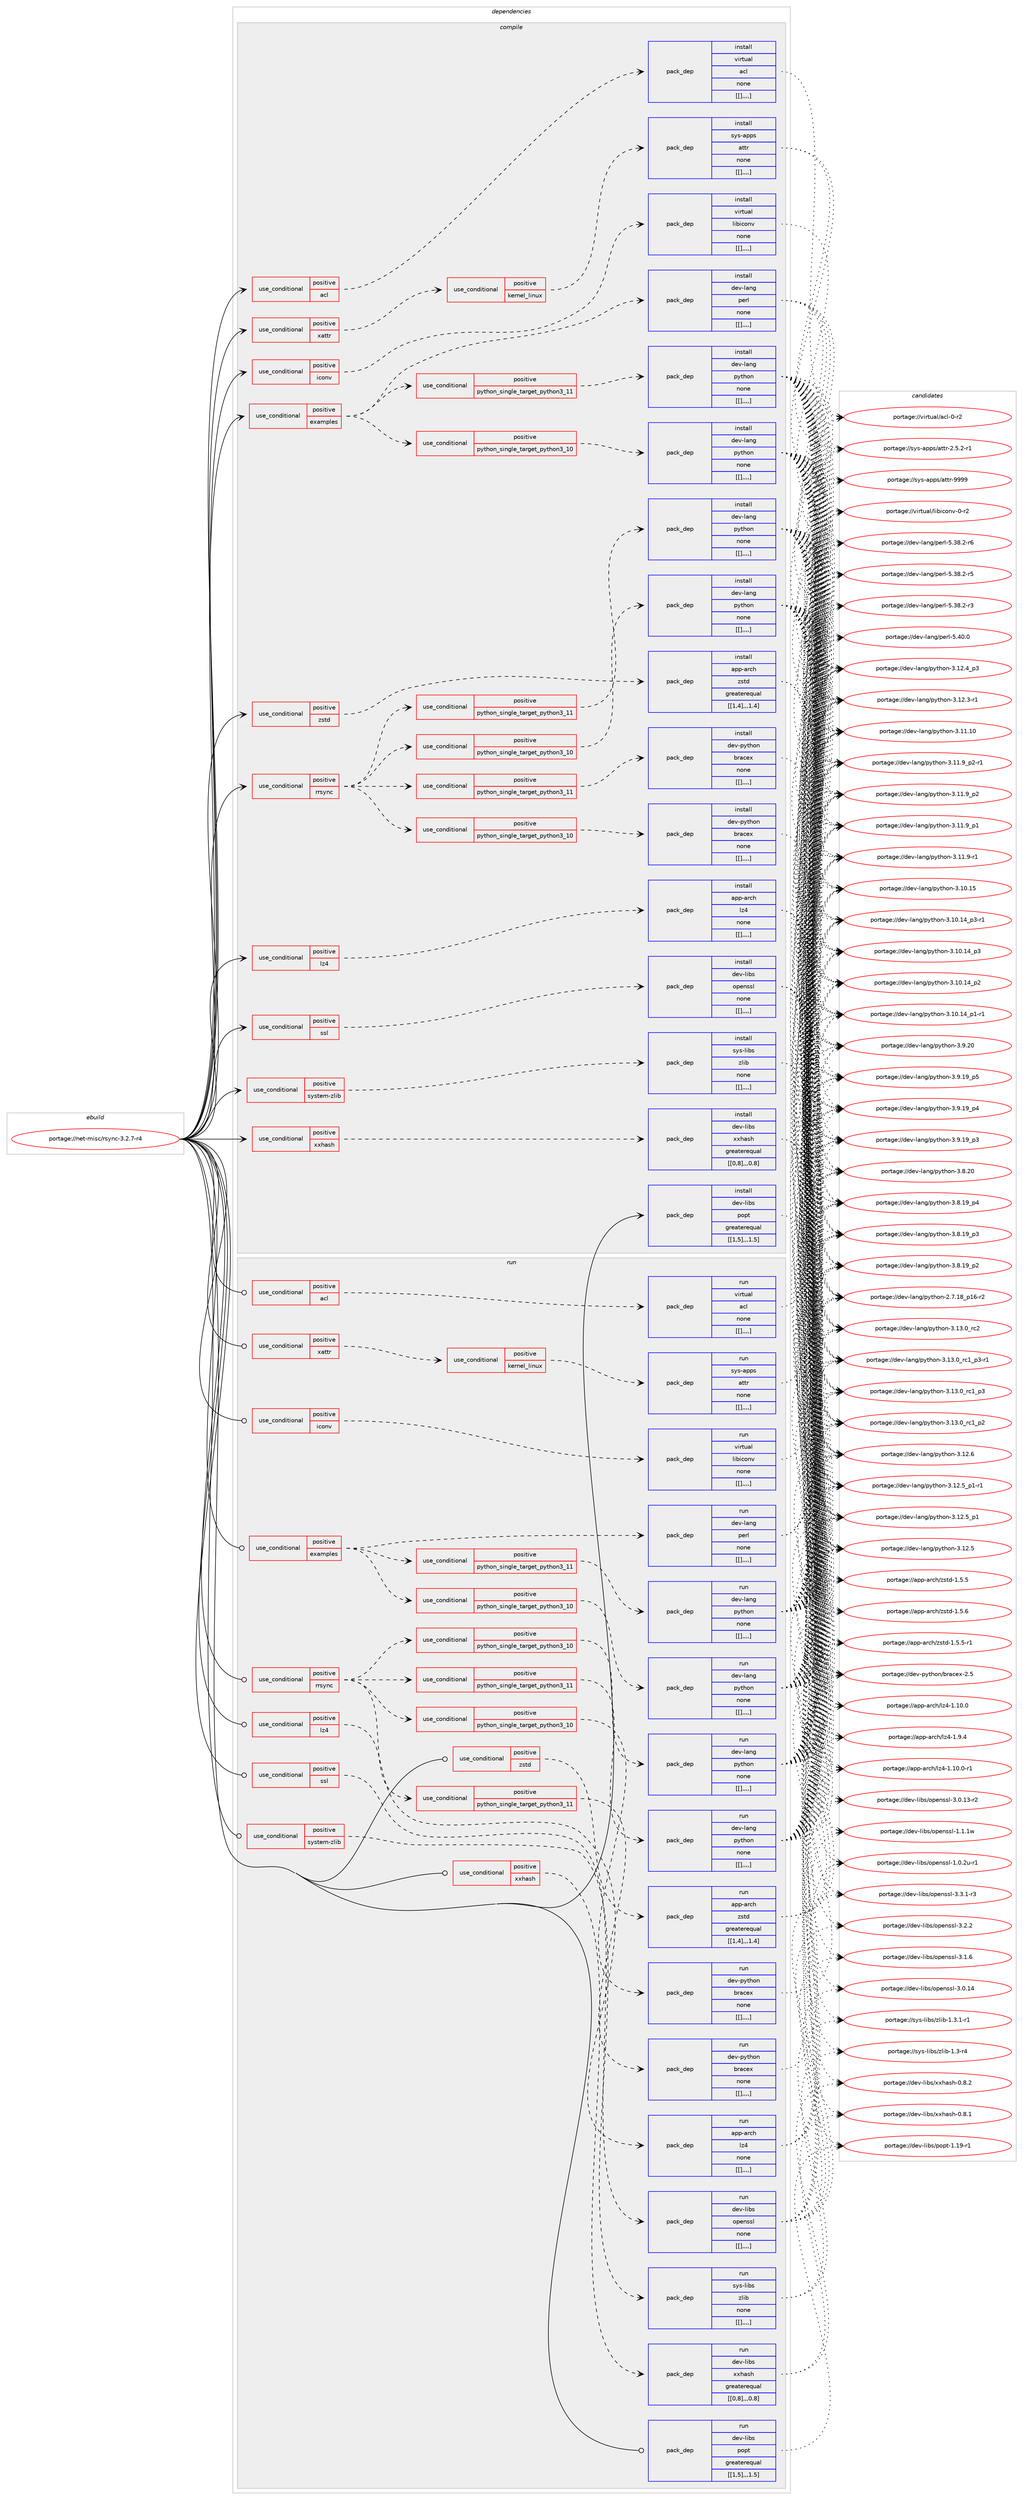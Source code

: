 digraph prolog {

# *************
# Graph options
# *************

newrank=true;
concentrate=true;
compound=true;
graph [rankdir=LR,fontname=Helvetica,fontsize=10,ranksep=1.5];#, ranksep=2.5, nodesep=0.2];
edge  [arrowhead=vee];
node  [fontname=Helvetica,fontsize=10];

# **********
# The ebuild
# **********

subgraph cluster_leftcol {
color=gray;
label=<<i>ebuild</i>>;
id [label="portage://net-misc/rsync-3.2.7-r4", color=red, width=4, href="../net-misc/rsync-3.2.7-r4.svg"];
}

# ****************
# The dependencies
# ****************

subgraph cluster_midcol {
color=gray;
label=<<i>dependencies</i>>;
subgraph cluster_compile {
fillcolor="#eeeeee";
style=filled;
label=<<i>compile</i>>;
subgraph cond102870 {
dependency391904 [label=<<TABLE BORDER="0" CELLBORDER="1" CELLSPACING="0" CELLPADDING="4"><TR><TD ROWSPAN="3" CELLPADDING="10">use_conditional</TD></TR><TR><TD>positive</TD></TR><TR><TD>acl</TD></TR></TABLE>>, shape=none, color=red];
subgraph pack286177 {
dependency391905 [label=<<TABLE BORDER="0" CELLBORDER="1" CELLSPACING="0" CELLPADDING="4" WIDTH="220"><TR><TD ROWSPAN="6" CELLPADDING="30">pack_dep</TD></TR><TR><TD WIDTH="110">install</TD></TR><TR><TD>virtual</TD></TR><TR><TD>acl</TD></TR><TR><TD>none</TD></TR><TR><TD>[[],,,,]</TD></TR></TABLE>>, shape=none, color=blue];
}
dependency391904:e -> dependency391905:w [weight=20,style="dashed",arrowhead="vee"];
}
id:e -> dependency391904:w [weight=20,style="solid",arrowhead="vee"];
subgraph cond102871 {
dependency391906 [label=<<TABLE BORDER="0" CELLBORDER="1" CELLSPACING="0" CELLPADDING="4"><TR><TD ROWSPAN="3" CELLPADDING="10">use_conditional</TD></TR><TR><TD>positive</TD></TR><TR><TD>examples</TD></TR></TABLE>>, shape=none, color=red];
subgraph cond102872 {
dependency391907 [label=<<TABLE BORDER="0" CELLBORDER="1" CELLSPACING="0" CELLPADDING="4"><TR><TD ROWSPAN="3" CELLPADDING="10">use_conditional</TD></TR><TR><TD>positive</TD></TR><TR><TD>python_single_target_python3_10</TD></TR></TABLE>>, shape=none, color=red];
subgraph pack286178 {
dependency391908 [label=<<TABLE BORDER="0" CELLBORDER="1" CELLSPACING="0" CELLPADDING="4" WIDTH="220"><TR><TD ROWSPAN="6" CELLPADDING="30">pack_dep</TD></TR><TR><TD WIDTH="110">install</TD></TR><TR><TD>dev-lang</TD></TR><TR><TD>python</TD></TR><TR><TD>none</TD></TR><TR><TD>[[],,,,]</TD></TR></TABLE>>, shape=none, color=blue];
}
dependency391907:e -> dependency391908:w [weight=20,style="dashed",arrowhead="vee"];
}
dependency391906:e -> dependency391907:w [weight=20,style="dashed",arrowhead="vee"];
subgraph cond102873 {
dependency391909 [label=<<TABLE BORDER="0" CELLBORDER="1" CELLSPACING="0" CELLPADDING="4"><TR><TD ROWSPAN="3" CELLPADDING="10">use_conditional</TD></TR><TR><TD>positive</TD></TR><TR><TD>python_single_target_python3_11</TD></TR></TABLE>>, shape=none, color=red];
subgraph pack286179 {
dependency391910 [label=<<TABLE BORDER="0" CELLBORDER="1" CELLSPACING="0" CELLPADDING="4" WIDTH="220"><TR><TD ROWSPAN="6" CELLPADDING="30">pack_dep</TD></TR><TR><TD WIDTH="110">install</TD></TR><TR><TD>dev-lang</TD></TR><TR><TD>python</TD></TR><TR><TD>none</TD></TR><TR><TD>[[],,,,]</TD></TR></TABLE>>, shape=none, color=blue];
}
dependency391909:e -> dependency391910:w [weight=20,style="dashed",arrowhead="vee"];
}
dependency391906:e -> dependency391909:w [weight=20,style="dashed",arrowhead="vee"];
subgraph pack286180 {
dependency391911 [label=<<TABLE BORDER="0" CELLBORDER="1" CELLSPACING="0" CELLPADDING="4" WIDTH="220"><TR><TD ROWSPAN="6" CELLPADDING="30">pack_dep</TD></TR><TR><TD WIDTH="110">install</TD></TR><TR><TD>dev-lang</TD></TR><TR><TD>perl</TD></TR><TR><TD>none</TD></TR><TR><TD>[[],,,,]</TD></TR></TABLE>>, shape=none, color=blue];
}
dependency391906:e -> dependency391911:w [weight=20,style="dashed",arrowhead="vee"];
}
id:e -> dependency391906:w [weight=20,style="solid",arrowhead="vee"];
subgraph cond102874 {
dependency391912 [label=<<TABLE BORDER="0" CELLBORDER="1" CELLSPACING="0" CELLPADDING="4"><TR><TD ROWSPAN="3" CELLPADDING="10">use_conditional</TD></TR><TR><TD>positive</TD></TR><TR><TD>iconv</TD></TR></TABLE>>, shape=none, color=red];
subgraph pack286181 {
dependency391913 [label=<<TABLE BORDER="0" CELLBORDER="1" CELLSPACING="0" CELLPADDING="4" WIDTH="220"><TR><TD ROWSPAN="6" CELLPADDING="30">pack_dep</TD></TR><TR><TD WIDTH="110">install</TD></TR><TR><TD>virtual</TD></TR><TR><TD>libiconv</TD></TR><TR><TD>none</TD></TR><TR><TD>[[],,,,]</TD></TR></TABLE>>, shape=none, color=blue];
}
dependency391912:e -> dependency391913:w [weight=20,style="dashed",arrowhead="vee"];
}
id:e -> dependency391912:w [weight=20,style="solid",arrowhead="vee"];
subgraph cond102875 {
dependency391914 [label=<<TABLE BORDER="0" CELLBORDER="1" CELLSPACING="0" CELLPADDING="4"><TR><TD ROWSPAN="3" CELLPADDING="10">use_conditional</TD></TR><TR><TD>positive</TD></TR><TR><TD>lz4</TD></TR></TABLE>>, shape=none, color=red];
subgraph pack286182 {
dependency391915 [label=<<TABLE BORDER="0" CELLBORDER="1" CELLSPACING="0" CELLPADDING="4" WIDTH="220"><TR><TD ROWSPAN="6" CELLPADDING="30">pack_dep</TD></TR><TR><TD WIDTH="110">install</TD></TR><TR><TD>app-arch</TD></TR><TR><TD>lz4</TD></TR><TR><TD>none</TD></TR><TR><TD>[[],,,,]</TD></TR></TABLE>>, shape=none, color=blue];
}
dependency391914:e -> dependency391915:w [weight=20,style="dashed",arrowhead="vee"];
}
id:e -> dependency391914:w [weight=20,style="solid",arrowhead="vee"];
subgraph cond102876 {
dependency391916 [label=<<TABLE BORDER="0" CELLBORDER="1" CELLSPACING="0" CELLPADDING="4"><TR><TD ROWSPAN="3" CELLPADDING="10">use_conditional</TD></TR><TR><TD>positive</TD></TR><TR><TD>rrsync</TD></TR></TABLE>>, shape=none, color=red];
subgraph cond102877 {
dependency391917 [label=<<TABLE BORDER="0" CELLBORDER="1" CELLSPACING="0" CELLPADDING="4"><TR><TD ROWSPAN="3" CELLPADDING="10">use_conditional</TD></TR><TR><TD>positive</TD></TR><TR><TD>python_single_target_python3_10</TD></TR></TABLE>>, shape=none, color=red];
subgraph pack286183 {
dependency391918 [label=<<TABLE BORDER="0" CELLBORDER="1" CELLSPACING="0" CELLPADDING="4" WIDTH="220"><TR><TD ROWSPAN="6" CELLPADDING="30">pack_dep</TD></TR><TR><TD WIDTH="110">install</TD></TR><TR><TD>dev-lang</TD></TR><TR><TD>python</TD></TR><TR><TD>none</TD></TR><TR><TD>[[],,,,]</TD></TR></TABLE>>, shape=none, color=blue];
}
dependency391917:e -> dependency391918:w [weight=20,style="dashed",arrowhead="vee"];
}
dependency391916:e -> dependency391917:w [weight=20,style="dashed",arrowhead="vee"];
subgraph cond102878 {
dependency391919 [label=<<TABLE BORDER="0" CELLBORDER="1" CELLSPACING="0" CELLPADDING="4"><TR><TD ROWSPAN="3" CELLPADDING="10">use_conditional</TD></TR><TR><TD>positive</TD></TR><TR><TD>python_single_target_python3_11</TD></TR></TABLE>>, shape=none, color=red];
subgraph pack286184 {
dependency391920 [label=<<TABLE BORDER="0" CELLBORDER="1" CELLSPACING="0" CELLPADDING="4" WIDTH="220"><TR><TD ROWSPAN="6" CELLPADDING="30">pack_dep</TD></TR><TR><TD WIDTH="110">install</TD></TR><TR><TD>dev-lang</TD></TR><TR><TD>python</TD></TR><TR><TD>none</TD></TR><TR><TD>[[],,,,]</TD></TR></TABLE>>, shape=none, color=blue];
}
dependency391919:e -> dependency391920:w [weight=20,style="dashed",arrowhead="vee"];
}
dependency391916:e -> dependency391919:w [weight=20,style="dashed",arrowhead="vee"];
subgraph cond102879 {
dependency391921 [label=<<TABLE BORDER="0" CELLBORDER="1" CELLSPACING="0" CELLPADDING="4"><TR><TD ROWSPAN="3" CELLPADDING="10">use_conditional</TD></TR><TR><TD>positive</TD></TR><TR><TD>python_single_target_python3_10</TD></TR></TABLE>>, shape=none, color=red];
subgraph pack286185 {
dependency391922 [label=<<TABLE BORDER="0" CELLBORDER="1" CELLSPACING="0" CELLPADDING="4" WIDTH="220"><TR><TD ROWSPAN="6" CELLPADDING="30">pack_dep</TD></TR><TR><TD WIDTH="110">install</TD></TR><TR><TD>dev-python</TD></TR><TR><TD>bracex</TD></TR><TR><TD>none</TD></TR><TR><TD>[[],,,,]</TD></TR></TABLE>>, shape=none, color=blue];
}
dependency391921:e -> dependency391922:w [weight=20,style="dashed",arrowhead="vee"];
}
dependency391916:e -> dependency391921:w [weight=20,style="dashed",arrowhead="vee"];
subgraph cond102880 {
dependency391923 [label=<<TABLE BORDER="0" CELLBORDER="1" CELLSPACING="0" CELLPADDING="4"><TR><TD ROWSPAN="3" CELLPADDING="10">use_conditional</TD></TR><TR><TD>positive</TD></TR><TR><TD>python_single_target_python3_11</TD></TR></TABLE>>, shape=none, color=red];
subgraph pack286186 {
dependency391924 [label=<<TABLE BORDER="0" CELLBORDER="1" CELLSPACING="0" CELLPADDING="4" WIDTH="220"><TR><TD ROWSPAN="6" CELLPADDING="30">pack_dep</TD></TR><TR><TD WIDTH="110">install</TD></TR><TR><TD>dev-python</TD></TR><TR><TD>bracex</TD></TR><TR><TD>none</TD></TR><TR><TD>[[],,,,]</TD></TR></TABLE>>, shape=none, color=blue];
}
dependency391923:e -> dependency391924:w [weight=20,style="dashed",arrowhead="vee"];
}
dependency391916:e -> dependency391923:w [weight=20,style="dashed",arrowhead="vee"];
}
id:e -> dependency391916:w [weight=20,style="solid",arrowhead="vee"];
subgraph cond102881 {
dependency391925 [label=<<TABLE BORDER="0" CELLBORDER="1" CELLSPACING="0" CELLPADDING="4"><TR><TD ROWSPAN="3" CELLPADDING="10">use_conditional</TD></TR><TR><TD>positive</TD></TR><TR><TD>ssl</TD></TR></TABLE>>, shape=none, color=red];
subgraph pack286187 {
dependency391926 [label=<<TABLE BORDER="0" CELLBORDER="1" CELLSPACING="0" CELLPADDING="4" WIDTH="220"><TR><TD ROWSPAN="6" CELLPADDING="30">pack_dep</TD></TR><TR><TD WIDTH="110">install</TD></TR><TR><TD>dev-libs</TD></TR><TR><TD>openssl</TD></TR><TR><TD>none</TD></TR><TR><TD>[[],,,,]</TD></TR></TABLE>>, shape=none, color=blue];
}
dependency391925:e -> dependency391926:w [weight=20,style="dashed",arrowhead="vee"];
}
id:e -> dependency391925:w [weight=20,style="solid",arrowhead="vee"];
subgraph cond102882 {
dependency391927 [label=<<TABLE BORDER="0" CELLBORDER="1" CELLSPACING="0" CELLPADDING="4"><TR><TD ROWSPAN="3" CELLPADDING="10">use_conditional</TD></TR><TR><TD>positive</TD></TR><TR><TD>system-zlib</TD></TR></TABLE>>, shape=none, color=red];
subgraph pack286188 {
dependency391928 [label=<<TABLE BORDER="0" CELLBORDER="1" CELLSPACING="0" CELLPADDING="4" WIDTH="220"><TR><TD ROWSPAN="6" CELLPADDING="30">pack_dep</TD></TR><TR><TD WIDTH="110">install</TD></TR><TR><TD>sys-libs</TD></TR><TR><TD>zlib</TD></TR><TR><TD>none</TD></TR><TR><TD>[[],,,,]</TD></TR></TABLE>>, shape=none, color=blue];
}
dependency391927:e -> dependency391928:w [weight=20,style="dashed",arrowhead="vee"];
}
id:e -> dependency391927:w [weight=20,style="solid",arrowhead="vee"];
subgraph cond102883 {
dependency391929 [label=<<TABLE BORDER="0" CELLBORDER="1" CELLSPACING="0" CELLPADDING="4"><TR><TD ROWSPAN="3" CELLPADDING="10">use_conditional</TD></TR><TR><TD>positive</TD></TR><TR><TD>xattr</TD></TR></TABLE>>, shape=none, color=red];
subgraph cond102884 {
dependency391930 [label=<<TABLE BORDER="0" CELLBORDER="1" CELLSPACING="0" CELLPADDING="4"><TR><TD ROWSPAN="3" CELLPADDING="10">use_conditional</TD></TR><TR><TD>positive</TD></TR><TR><TD>kernel_linux</TD></TR></TABLE>>, shape=none, color=red];
subgraph pack286189 {
dependency391931 [label=<<TABLE BORDER="0" CELLBORDER="1" CELLSPACING="0" CELLPADDING="4" WIDTH="220"><TR><TD ROWSPAN="6" CELLPADDING="30">pack_dep</TD></TR><TR><TD WIDTH="110">install</TD></TR><TR><TD>sys-apps</TD></TR><TR><TD>attr</TD></TR><TR><TD>none</TD></TR><TR><TD>[[],,,,]</TD></TR></TABLE>>, shape=none, color=blue];
}
dependency391930:e -> dependency391931:w [weight=20,style="dashed",arrowhead="vee"];
}
dependency391929:e -> dependency391930:w [weight=20,style="dashed",arrowhead="vee"];
}
id:e -> dependency391929:w [weight=20,style="solid",arrowhead="vee"];
subgraph cond102885 {
dependency391932 [label=<<TABLE BORDER="0" CELLBORDER="1" CELLSPACING="0" CELLPADDING="4"><TR><TD ROWSPAN="3" CELLPADDING="10">use_conditional</TD></TR><TR><TD>positive</TD></TR><TR><TD>xxhash</TD></TR></TABLE>>, shape=none, color=red];
subgraph pack286190 {
dependency391933 [label=<<TABLE BORDER="0" CELLBORDER="1" CELLSPACING="0" CELLPADDING="4" WIDTH="220"><TR><TD ROWSPAN="6" CELLPADDING="30">pack_dep</TD></TR><TR><TD WIDTH="110">install</TD></TR><TR><TD>dev-libs</TD></TR><TR><TD>xxhash</TD></TR><TR><TD>greaterequal</TD></TR><TR><TD>[[0,8],,,0.8]</TD></TR></TABLE>>, shape=none, color=blue];
}
dependency391932:e -> dependency391933:w [weight=20,style="dashed",arrowhead="vee"];
}
id:e -> dependency391932:w [weight=20,style="solid",arrowhead="vee"];
subgraph cond102886 {
dependency391934 [label=<<TABLE BORDER="0" CELLBORDER="1" CELLSPACING="0" CELLPADDING="4"><TR><TD ROWSPAN="3" CELLPADDING="10">use_conditional</TD></TR><TR><TD>positive</TD></TR><TR><TD>zstd</TD></TR></TABLE>>, shape=none, color=red];
subgraph pack286191 {
dependency391935 [label=<<TABLE BORDER="0" CELLBORDER="1" CELLSPACING="0" CELLPADDING="4" WIDTH="220"><TR><TD ROWSPAN="6" CELLPADDING="30">pack_dep</TD></TR><TR><TD WIDTH="110">install</TD></TR><TR><TD>app-arch</TD></TR><TR><TD>zstd</TD></TR><TR><TD>greaterequal</TD></TR><TR><TD>[[1,4],,,1.4]</TD></TR></TABLE>>, shape=none, color=blue];
}
dependency391934:e -> dependency391935:w [weight=20,style="dashed",arrowhead="vee"];
}
id:e -> dependency391934:w [weight=20,style="solid",arrowhead="vee"];
subgraph pack286192 {
dependency391936 [label=<<TABLE BORDER="0" CELLBORDER="1" CELLSPACING="0" CELLPADDING="4" WIDTH="220"><TR><TD ROWSPAN="6" CELLPADDING="30">pack_dep</TD></TR><TR><TD WIDTH="110">install</TD></TR><TR><TD>dev-libs</TD></TR><TR><TD>popt</TD></TR><TR><TD>greaterequal</TD></TR><TR><TD>[[1,5],,,1.5]</TD></TR></TABLE>>, shape=none, color=blue];
}
id:e -> dependency391936:w [weight=20,style="solid",arrowhead="vee"];
}
subgraph cluster_compileandrun {
fillcolor="#eeeeee";
style=filled;
label=<<i>compile and run</i>>;
}
subgraph cluster_run {
fillcolor="#eeeeee";
style=filled;
label=<<i>run</i>>;
subgraph cond102887 {
dependency391937 [label=<<TABLE BORDER="0" CELLBORDER="1" CELLSPACING="0" CELLPADDING="4"><TR><TD ROWSPAN="3" CELLPADDING="10">use_conditional</TD></TR><TR><TD>positive</TD></TR><TR><TD>acl</TD></TR></TABLE>>, shape=none, color=red];
subgraph pack286193 {
dependency391938 [label=<<TABLE BORDER="0" CELLBORDER="1" CELLSPACING="0" CELLPADDING="4" WIDTH="220"><TR><TD ROWSPAN="6" CELLPADDING="30">pack_dep</TD></TR><TR><TD WIDTH="110">run</TD></TR><TR><TD>virtual</TD></TR><TR><TD>acl</TD></TR><TR><TD>none</TD></TR><TR><TD>[[],,,,]</TD></TR></TABLE>>, shape=none, color=blue];
}
dependency391937:e -> dependency391938:w [weight=20,style="dashed",arrowhead="vee"];
}
id:e -> dependency391937:w [weight=20,style="solid",arrowhead="odot"];
subgraph cond102888 {
dependency391939 [label=<<TABLE BORDER="0" CELLBORDER="1" CELLSPACING="0" CELLPADDING="4"><TR><TD ROWSPAN="3" CELLPADDING="10">use_conditional</TD></TR><TR><TD>positive</TD></TR><TR><TD>examples</TD></TR></TABLE>>, shape=none, color=red];
subgraph cond102889 {
dependency391940 [label=<<TABLE BORDER="0" CELLBORDER="1" CELLSPACING="0" CELLPADDING="4"><TR><TD ROWSPAN="3" CELLPADDING="10">use_conditional</TD></TR><TR><TD>positive</TD></TR><TR><TD>python_single_target_python3_10</TD></TR></TABLE>>, shape=none, color=red];
subgraph pack286194 {
dependency391941 [label=<<TABLE BORDER="0" CELLBORDER="1" CELLSPACING="0" CELLPADDING="4" WIDTH="220"><TR><TD ROWSPAN="6" CELLPADDING="30">pack_dep</TD></TR><TR><TD WIDTH="110">run</TD></TR><TR><TD>dev-lang</TD></TR><TR><TD>python</TD></TR><TR><TD>none</TD></TR><TR><TD>[[],,,,]</TD></TR></TABLE>>, shape=none, color=blue];
}
dependency391940:e -> dependency391941:w [weight=20,style="dashed",arrowhead="vee"];
}
dependency391939:e -> dependency391940:w [weight=20,style="dashed",arrowhead="vee"];
subgraph cond102890 {
dependency391942 [label=<<TABLE BORDER="0" CELLBORDER="1" CELLSPACING="0" CELLPADDING="4"><TR><TD ROWSPAN="3" CELLPADDING="10">use_conditional</TD></TR><TR><TD>positive</TD></TR><TR><TD>python_single_target_python3_11</TD></TR></TABLE>>, shape=none, color=red];
subgraph pack286195 {
dependency391943 [label=<<TABLE BORDER="0" CELLBORDER="1" CELLSPACING="0" CELLPADDING="4" WIDTH="220"><TR><TD ROWSPAN="6" CELLPADDING="30">pack_dep</TD></TR><TR><TD WIDTH="110">run</TD></TR><TR><TD>dev-lang</TD></TR><TR><TD>python</TD></TR><TR><TD>none</TD></TR><TR><TD>[[],,,,]</TD></TR></TABLE>>, shape=none, color=blue];
}
dependency391942:e -> dependency391943:w [weight=20,style="dashed",arrowhead="vee"];
}
dependency391939:e -> dependency391942:w [weight=20,style="dashed",arrowhead="vee"];
subgraph pack286196 {
dependency391944 [label=<<TABLE BORDER="0" CELLBORDER="1" CELLSPACING="0" CELLPADDING="4" WIDTH="220"><TR><TD ROWSPAN="6" CELLPADDING="30">pack_dep</TD></TR><TR><TD WIDTH="110">run</TD></TR><TR><TD>dev-lang</TD></TR><TR><TD>perl</TD></TR><TR><TD>none</TD></TR><TR><TD>[[],,,,]</TD></TR></TABLE>>, shape=none, color=blue];
}
dependency391939:e -> dependency391944:w [weight=20,style="dashed",arrowhead="vee"];
}
id:e -> dependency391939:w [weight=20,style="solid",arrowhead="odot"];
subgraph cond102891 {
dependency391945 [label=<<TABLE BORDER="0" CELLBORDER="1" CELLSPACING="0" CELLPADDING="4"><TR><TD ROWSPAN="3" CELLPADDING="10">use_conditional</TD></TR><TR><TD>positive</TD></TR><TR><TD>iconv</TD></TR></TABLE>>, shape=none, color=red];
subgraph pack286197 {
dependency391946 [label=<<TABLE BORDER="0" CELLBORDER="1" CELLSPACING="0" CELLPADDING="4" WIDTH="220"><TR><TD ROWSPAN="6" CELLPADDING="30">pack_dep</TD></TR><TR><TD WIDTH="110">run</TD></TR><TR><TD>virtual</TD></TR><TR><TD>libiconv</TD></TR><TR><TD>none</TD></TR><TR><TD>[[],,,,]</TD></TR></TABLE>>, shape=none, color=blue];
}
dependency391945:e -> dependency391946:w [weight=20,style="dashed",arrowhead="vee"];
}
id:e -> dependency391945:w [weight=20,style="solid",arrowhead="odot"];
subgraph cond102892 {
dependency391947 [label=<<TABLE BORDER="0" CELLBORDER="1" CELLSPACING="0" CELLPADDING="4"><TR><TD ROWSPAN="3" CELLPADDING="10">use_conditional</TD></TR><TR><TD>positive</TD></TR><TR><TD>lz4</TD></TR></TABLE>>, shape=none, color=red];
subgraph pack286198 {
dependency391948 [label=<<TABLE BORDER="0" CELLBORDER="1" CELLSPACING="0" CELLPADDING="4" WIDTH="220"><TR><TD ROWSPAN="6" CELLPADDING="30">pack_dep</TD></TR><TR><TD WIDTH="110">run</TD></TR><TR><TD>app-arch</TD></TR><TR><TD>lz4</TD></TR><TR><TD>none</TD></TR><TR><TD>[[],,,,]</TD></TR></TABLE>>, shape=none, color=blue];
}
dependency391947:e -> dependency391948:w [weight=20,style="dashed",arrowhead="vee"];
}
id:e -> dependency391947:w [weight=20,style="solid",arrowhead="odot"];
subgraph cond102893 {
dependency391949 [label=<<TABLE BORDER="0" CELLBORDER="1" CELLSPACING="0" CELLPADDING="4"><TR><TD ROWSPAN="3" CELLPADDING="10">use_conditional</TD></TR><TR><TD>positive</TD></TR><TR><TD>rrsync</TD></TR></TABLE>>, shape=none, color=red];
subgraph cond102894 {
dependency391950 [label=<<TABLE BORDER="0" CELLBORDER="1" CELLSPACING="0" CELLPADDING="4"><TR><TD ROWSPAN="3" CELLPADDING="10">use_conditional</TD></TR><TR><TD>positive</TD></TR><TR><TD>python_single_target_python3_10</TD></TR></TABLE>>, shape=none, color=red];
subgraph pack286199 {
dependency391951 [label=<<TABLE BORDER="0" CELLBORDER="1" CELLSPACING="0" CELLPADDING="4" WIDTH="220"><TR><TD ROWSPAN="6" CELLPADDING="30">pack_dep</TD></TR><TR><TD WIDTH="110">run</TD></TR><TR><TD>dev-lang</TD></TR><TR><TD>python</TD></TR><TR><TD>none</TD></TR><TR><TD>[[],,,,]</TD></TR></TABLE>>, shape=none, color=blue];
}
dependency391950:e -> dependency391951:w [weight=20,style="dashed",arrowhead="vee"];
}
dependency391949:e -> dependency391950:w [weight=20,style="dashed",arrowhead="vee"];
subgraph cond102895 {
dependency391952 [label=<<TABLE BORDER="0" CELLBORDER="1" CELLSPACING="0" CELLPADDING="4"><TR><TD ROWSPAN="3" CELLPADDING="10">use_conditional</TD></TR><TR><TD>positive</TD></TR><TR><TD>python_single_target_python3_11</TD></TR></TABLE>>, shape=none, color=red];
subgraph pack286200 {
dependency391953 [label=<<TABLE BORDER="0" CELLBORDER="1" CELLSPACING="0" CELLPADDING="4" WIDTH="220"><TR><TD ROWSPAN="6" CELLPADDING="30">pack_dep</TD></TR><TR><TD WIDTH="110">run</TD></TR><TR><TD>dev-lang</TD></TR><TR><TD>python</TD></TR><TR><TD>none</TD></TR><TR><TD>[[],,,,]</TD></TR></TABLE>>, shape=none, color=blue];
}
dependency391952:e -> dependency391953:w [weight=20,style="dashed",arrowhead="vee"];
}
dependency391949:e -> dependency391952:w [weight=20,style="dashed",arrowhead="vee"];
subgraph cond102896 {
dependency391954 [label=<<TABLE BORDER="0" CELLBORDER="1" CELLSPACING="0" CELLPADDING="4"><TR><TD ROWSPAN="3" CELLPADDING="10">use_conditional</TD></TR><TR><TD>positive</TD></TR><TR><TD>python_single_target_python3_10</TD></TR></TABLE>>, shape=none, color=red];
subgraph pack286201 {
dependency391955 [label=<<TABLE BORDER="0" CELLBORDER="1" CELLSPACING="0" CELLPADDING="4" WIDTH="220"><TR><TD ROWSPAN="6" CELLPADDING="30">pack_dep</TD></TR><TR><TD WIDTH="110">run</TD></TR><TR><TD>dev-python</TD></TR><TR><TD>bracex</TD></TR><TR><TD>none</TD></TR><TR><TD>[[],,,,]</TD></TR></TABLE>>, shape=none, color=blue];
}
dependency391954:e -> dependency391955:w [weight=20,style="dashed",arrowhead="vee"];
}
dependency391949:e -> dependency391954:w [weight=20,style="dashed",arrowhead="vee"];
subgraph cond102897 {
dependency391956 [label=<<TABLE BORDER="0" CELLBORDER="1" CELLSPACING="0" CELLPADDING="4"><TR><TD ROWSPAN="3" CELLPADDING="10">use_conditional</TD></TR><TR><TD>positive</TD></TR><TR><TD>python_single_target_python3_11</TD></TR></TABLE>>, shape=none, color=red];
subgraph pack286202 {
dependency391957 [label=<<TABLE BORDER="0" CELLBORDER="1" CELLSPACING="0" CELLPADDING="4" WIDTH="220"><TR><TD ROWSPAN="6" CELLPADDING="30">pack_dep</TD></TR><TR><TD WIDTH="110">run</TD></TR><TR><TD>dev-python</TD></TR><TR><TD>bracex</TD></TR><TR><TD>none</TD></TR><TR><TD>[[],,,,]</TD></TR></TABLE>>, shape=none, color=blue];
}
dependency391956:e -> dependency391957:w [weight=20,style="dashed",arrowhead="vee"];
}
dependency391949:e -> dependency391956:w [weight=20,style="dashed",arrowhead="vee"];
}
id:e -> dependency391949:w [weight=20,style="solid",arrowhead="odot"];
subgraph cond102898 {
dependency391958 [label=<<TABLE BORDER="0" CELLBORDER="1" CELLSPACING="0" CELLPADDING="4"><TR><TD ROWSPAN="3" CELLPADDING="10">use_conditional</TD></TR><TR><TD>positive</TD></TR><TR><TD>ssl</TD></TR></TABLE>>, shape=none, color=red];
subgraph pack286203 {
dependency391959 [label=<<TABLE BORDER="0" CELLBORDER="1" CELLSPACING="0" CELLPADDING="4" WIDTH="220"><TR><TD ROWSPAN="6" CELLPADDING="30">pack_dep</TD></TR><TR><TD WIDTH="110">run</TD></TR><TR><TD>dev-libs</TD></TR><TR><TD>openssl</TD></TR><TR><TD>none</TD></TR><TR><TD>[[],,,,]</TD></TR></TABLE>>, shape=none, color=blue];
}
dependency391958:e -> dependency391959:w [weight=20,style="dashed",arrowhead="vee"];
}
id:e -> dependency391958:w [weight=20,style="solid",arrowhead="odot"];
subgraph cond102899 {
dependency391960 [label=<<TABLE BORDER="0" CELLBORDER="1" CELLSPACING="0" CELLPADDING="4"><TR><TD ROWSPAN="3" CELLPADDING="10">use_conditional</TD></TR><TR><TD>positive</TD></TR><TR><TD>system-zlib</TD></TR></TABLE>>, shape=none, color=red];
subgraph pack286204 {
dependency391961 [label=<<TABLE BORDER="0" CELLBORDER="1" CELLSPACING="0" CELLPADDING="4" WIDTH="220"><TR><TD ROWSPAN="6" CELLPADDING="30">pack_dep</TD></TR><TR><TD WIDTH="110">run</TD></TR><TR><TD>sys-libs</TD></TR><TR><TD>zlib</TD></TR><TR><TD>none</TD></TR><TR><TD>[[],,,,]</TD></TR></TABLE>>, shape=none, color=blue];
}
dependency391960:e -> dependency391961:w [weight=20,style="dashed",arrowhead="vee"];
}
id:e -> dependency391960:w [weight=20,style="solid",arrowhead="odot"];
subgraph cond102900 {
dependency391962 [label=<<TABLE BORDER="0" CELLBORDER="1" CELLSPACING="0" CELLPADDING="4"><TR><TD ROWSPAN="3" CELLPADDING="10">use_conditional</TD></TR><TR><TD>positive</TD></TR><TR><TD>xattr</TD></TR></TABLE>>, shape=none, color=red];
subgraph cond102901 {
dependency391963 [label=<<TABLE BORDER="0" CELLBORDER="1" CELLSPACING="0" CELLPADDING="4"><TR><TD ROWSPAN="3" CELLPADDING="10">use_conditional</TD></TR><TR><TD>positive</TD></TR><TR><TD>kernel_linux</TD></TR></TABLE>>, shape=none, color=red];
subgraph pack286205 {
dependency391964 [label=<<TABLE BORDER="0" CELLBORDER="1" CELLSPACING="0" CELLPADDING="4" WIDTH="220"><TR><TD ROWSPAN="6" CELLPADDING="30">pack_dep</TD></TR><TR><TD WIDTH="110">run</TD></TR><TR><TD>sys-apps</TD></TR><TR><TD>attr</TD></TR><TR><TD>none</TD></TR><TR><TD>[[],,,,]</TD></TR></TABLE>>, shape=none, color=blue];
}
dependency391963:e -> dependency391964:w [weight=20,style="dashed",arrowhead="vee"];
}
dependency391962:e -> dependency391963:w [weight=20,style="dashed",arrowhead="vee"];
}
id:e -> dependency391962:w [weight=20,style="solid",arrowhead="odot"];
subgraph cond102902 {
dependency391965 [label=<<TABLE BORDER="0" CELLBORDER="1" CELLSPACING="0" CELLPADDING="4"><TR><TD ROWSPAN="3" CELLPADDING="10">use_conditional</TD></TR><TR><TD>positive</TD></TR><TR><TD>xxhash</TD></TR></TABLE>>, shape=none, color=red];
subgraph pack286206 {
dependency391966 [label=<<TABLE BORDER="0" CELLBORDER="1" CELLSPACING="0" CELLPADDING="4" WIDTH="220"><TR><TD ROWSPAN="6" CELLPADDING="30">pack_dep</TD></TR><TR><TD WIDTH="110">run</TD></TR><TR><TD>dev-libs</TD></TR><TR><TD>xxhash</TD></TR><TR><TD>greaterequal</TD></TR><TR><TD>[[0,8],,,0.8]</TD></TR></TABLE>>, shape=none, color=blue];
}
dependency391965:e -> dependency391966:w [weight=20,style="dashed",arrowhead="vee"];
}
id:e -> dependency391965:w [weight=20,style="solid",arrowhead="odot"];
subgraph cond102903 {
dependency391967 [label=<<TABLE BORDER="0" CELLBORDER="1" CELLSPACING="0" CELLPADDING="4"><TR><TD ROWSPAN="3" CELLPADDING="10">use_conditional</TD></TR><TR><TD>positive</TD></TR><TR><TD>zstd</TD></TR></TABLE>>, shape=none, color=red];
subgraph pack286207 {
dependency391968 [label=<<TABLE BORDER="0" CELLBORDER="1" CELLSPACING="0" CELLPADDING="4" WIDTH="220"><TR><TD ROWSPAN="6" CELLPADDING="30">pack_dep</TD></TR><TR><TD WIDTH="110">run</TD></TR><TR><TD>app-arch</TD></TR><TR><TD>zstd</TD></TR><TR><TD>greaterequal</TD></TR><TR><TD>[[1,4],,,1.4]</TD></TR></TABLE>>, shape=none, color=blue];
}
dependency391967:e -> dependency391968:w [weight=20,style="dashed",arrowhead="vee"];
}
id:e -> dependency391967:w [weight=20,style="solid",arrowhead="odot"];
subgraph pack286208 {
dependency391969 [label=<<TABLE BORDER="0" CELLBORDER="1" CELLSPACING="0" CELLPADDING="4" WIDTH="220"><TR><TD ROWSPAN="6" CELLPADDING="30">pack_dep</TD></TR><TR><TD WIDTH="110">run</TD></TR><TR><TD>dev-libs</TD></TR><TR><TD>popt</TD></TR><TR><TD>greaterequal</TD></TR><TR><TD>[[1,5],,,1.5]</TD></TR></TABLE>>, shape=none, color=blue];
}
id:e -> dependency391969:w [weight=20,style="solid",arrowhead="odot"];
}
}

# **************
# The candidates
# **************

subgraph cluster_choices {
rank=same;
color=gray;
label=<<i>candidates</i>>;

subgraph choice286177 {
color=black;
nodesep=1;
choice1181051141161179710847979910845484511450 [label="portage://virtual/acl-0-r2", color=red, width=4,href="../virtual/acl-0-r2.svg"];
dependency391905:e -> choice1181051141161179710847979910845484511450:w [style=dotted,weight="100"];
}
subgraph choice286178 {
color=black;
nodesep=1;
choice10010111845108971101034711212111610411111045514649514648951149950 [label="portage://dev-lang/python-3.13.0_rc2", color=red, width=4,href="../dev-lang/python-3.13.0_rc2.svg"];
choice1001011184510897110103471121211161041111104551464951464895114994995112514511449 [label="portage://dev-lang/python-3.13.0_rc1_p3-r1", color=red, width=4,href="../dev-lang/python-3.13.0_rc1_p3-r1.svg"];
choice100101118451089711010347112121116104111110455146495146489511499499511251 [label="portage://dev-lang/python-3.13.0_rc1_p3", color=red, width=4,href="../dev-lang/python-3.13.0_rc1_p3.svg"];
choice100101118451089711010347112121116104111110455146495146489511499499511250 [label="portage://dev-lang/python-3.13.0_rc1_p2", color=red, width=4,href="../dev-lang/python-3.13.0_rc1_p2.svg"];
choice10010111845108971101034711212111610411111045514649504654 [label="portage://dev-lang/python-3.12.6", color=red, width=4,href="../dev-lang/python-3.12.6.svg"];
choice1001011184510897110103471121211161041111104551464950465395112494511449 [label="portage://dev-lang/python-3.12.5_p1-r1", color=red, width=4,href="../dev-lang/python-3.12.5_p1-r1.svg"];
choice100101118451089711010347112121116104111110455146495046539511249 [label="portage://dev-lang/python-3.12.5_p1", color=red, width=4,href="../dev-lang/python-3.12.5_p1.svg"];
choice10010111845108971101034711212111610411111045514649504653 [label="portage://dev-lang/python-3.12.5", color=red, width=4,href="../dev-lang/python-3.12.5.svg"];
choice100101118451089711010347112121116104111110455146495046529511251 [label="portage://dev-lang/python-3.12.4_p3", color=red, width=4,href="../dev-lang/python-3.12.4_p3.svg"];
choice100101118451089711010347112121116104111110455146495046514511449 [label="portage://dev-lang/python-3.12.3-r1", color=red, width=4,href="../dev-lang/python-3.12.3-r1.svg"];
choice1001011184510897110103471121211161041111104551464949464948 [label="portage://dev-lang/python-3.11.10", color=red, width=4,href="../dev-lang/python-3.11.10.svg"];
choice1001011184510897110103471121211161041111104551464949465795112504511449 [label="portage://dev-lang/python-3.11.9_p2-r1", color=red, width=4,href="../dev-lang/python-3.11.9_p2-r1.svg"];
choice100101118451089711010347112121116104111110455146494946579511250 [label="portage://dev-lang/python-3.11.9_p2", color=red, width=4,href="../dev-lang/python-3.11.9_p2.svg"];
choice100101118451089711010347112121116104111110455146494946579511249 [label="portage://dev-lang/python-3.11.9_p1", color=red, width=4,href="../dev-lang/python-3.11.9_p1.svg"];
choice100101118451089711010347112121116104111110455146494946574511449 [label="portage://dev-lang/python-3.11.9-r1", color=red, width=4,href="../dev-lang/python-3.11.9-r1.svg"];
choice1001011184510897110103471121211161041111104551464948464953 [label="portage://dev-lang/python-3.10.15", color=red, width=4,href="../dev-lang/python-3.10.15.svg"];
choice100101118451089711010347112121116104111110455146494846495295112514511449 [label="portage://dev-lang/python-3.10.14_p3-r1", color=red, width=4,href="../dev-lang/python-3.10.14_p3-r1.svg"];
choice10010111845108971101034711212111610411111045514649484649529511251 [label="portage://dev-lang/python-3.10.14_p3", color=red, width=4,href="../dev-lang/python-3.10.14_p3.svg"];
choice10010111845108971101034711212111610411111045514649484649529511250 [label="portage://dev-lang/python-3.10.14_p2", color=red, width=4,href="../dev-lang/python-3.10.14_p2.svg"];
choice100101118451089711010347112121116104111110455146494846495295112494511449 [label="portage://dev-lang/python-3.10.14_p1-r1", color=red, width=4,href="../dev-lang/python-3.10.14_p1-r1.svg"];
choice10010111845108971101034711212111610411111045514657465048 [label="portage://dev-lang/python-3.9.20", color=red, width=4,href="../dev-lang/python-3.9.20.svg"];
choice100101118451089711010347112121116104111110455146574649579511253 [label="portage://dev-lang/python-3.9.19_p5", color=red, width=4,href="../dev-lang/python-3.9.19_p5.svg"];
choice100101118451089711010347112121116104111110455146574649579511252 [label="portage://dev-lang/python-3.9.19_p4", color=red, width=4,href="../dev-lang/python-3.9.19_p4.svg"];
choice100101118451089711010347112121116104111110455146574649579511251 [label="portage://dev-lang/python-3.9.19_p3", color=red, width=4,href="../dev-lang/python-3.9.19_p3.svg"];
choice10010111845108971101034711212111610411111045514656465048 [label="portage://dev-lang/python-3.8.20", color=red, width=4,href="../dev-lang/python-3.8.20.svg"];
choice100101118451089711010347112121116104111110455146564649579511252 [label="portage://dev-lang/python-3.8.19_p4", color=red, width=4,href="../dev-lang/python-3.8.19_p4.svg"];
choice100101118451089711010347112121116104111110455146564649579511251 [label="portage://dev-lang/python-3.8.19_p3", color=red, width=4,href="../dev-lang/python-3.8.19_p3.svg"];
choice100101118451089711010347112121116104111110455146564649579511250 [label="portage://dev-lang/python-3.8.19_p2", color=red, width=4,href="../dev-lang/python-3.8.19_p2.svg"];
choice100101118451089711010347112121116104111110455046554649569511249544511450 [label="portage://dev-lang/python-2.7.18_p16-r2", color=red, width=4,href="../dev-lang/python-2.7.18_p16-r2.svg"];
dependency391908:e -> choice10010111845108971101034711212111610411111045514649514648951149950:w [style=dotted,weight="100"];
dependency391908:e -> choice1001011184510897110103471121211161041111104551464951464895114994995112514511449:w [style=dotted,weight="100"];
dependency391908:e -> choice100101118451089711010347112121116104111110455146495146489511499499511251:w [style=dotted,weight="100"];
dependency391908:e -> choice100101118451089711010347112121116104111110455146495146489511499499511250:w [style=dotted,weight="100"];
dependency391908:e -> choice10010111845108971101034711212111610411111045514649504654:w [style=dotted,weight="100"];
dependency391908:e -> choice1001011184510897110103471121211161041111104551464950465395112494511449:w [style=dotted,weight="100"];
dependency391908:e -> choice100101118451089711010347112121116104111110455146495046539511249:w [style=dotted,weight="100"];
dependency391908:e -> choice10010111845108971101034711212111610411111045514649504653:w [style=dotted,weight="100"];
dependency391908:e -> choice100101118451089711010347112121116104111110455146495046529511251:w [style=dotted,weight="100"];
dependency391908:e -> choice100101118451089711010347112121116104111110455146495046514511449:w [style=dotted,weight="100"];
dependency391908:e -> choice1001011184510897110103471121211161041111104551464949464948:w [style=dotted,weight="100"];
dependency391908:e -> choice1001011184510897110103471121211161041111104551464949465795112504511449:w [style=dotted,weight="100"];
dependency391908:e -> choice100101118451089711010347112121116104111110455146494946579511250:w [style=dotted,weight="100"];
dependency391908:e -> choice100101118451089711010347112121116104111110455146494946579511249:w [style=dotted,weight="100"];
dependency391908:e -> choice100101118451089711010347112121116104111110455146494946574511449:w [style=dotted,weight="100"];
dependency391908:e -> choice1001011184510897110103471121211161041111104551464948464953:w [style=dotted,weight="100"];
dependency391908:e -> choice100101118451089711010347112121116104111110455146494846495295112514511449:w [style=dotted,weight="100"];
dependency391908:e -> choice10010111845108971101034711212111610411111045514649484649529511251:w [style=dotted,weight="100"];
dependency391908:e -> choice10010111845108971101034711212111610411111045514649484649529511250:w [style=dotted,weight="100"];
dependency391908:e -> choice100101118451089711010347112121116104111110455146494846495295112494511449:w [style=dotted,weight="100"];
dependency391908:e -> choice10010111845108971101034711212111610411111045514657465048:w [style=dotted,weight="100"];
dependency391908:e -> choice100101118451089711010347112121116104111110455146574649579511253:w [style=dotted,weight="100"];
dependency391908:e -> choice100101118451089711010347112121116104111110455146574649579511252:w [style=dotted,weight="100"];
dependency391908:e -> choice100101118451089711010347112121116104111110455146574649579511251:w [style=dotted,weight="100"];
dependency391908:e -> choice10010111845108971101034711212111610411111045514656465048:w [style=dotted,weight="100"];
dependency391908:e -> choice100101118451089711010347112121116104111110455146564649579511252:w [style=dotted,weight="100"];
dependency391908:e -> choice100101118451089711010347112121116104111110455146564649579511251:w [style=dotted,weight="100"];
dependency391908:e -> choice100101118451089711010347112121116104111110455146564649579511250:w [style=dotted,weight="100"];
dependency391908:e -> choice100101118451089711010347112121116104111110455046554649569511249544511450:w [style=dotted,weight="100"];
}
subgraph choice286179 {
color=black;
nodesep=1;
choice10010111845108971101034711212111610411111045514649514648951149950 [label="portage://dev-lang/python-3.13.0_rc2", color=red, width=4,href="../dev-lang/python-3.13.0_rc2.svg"];
choice1001011184510897110103471121211161041111104551464951464895114994995112514511449 [label="portage://dev-lang/python-3.13.0_rc1_p3-r1", color=red, width=4,href="../dev-lang/python-3.13.0_rc1_p3-r1.svg"];
choice100101118451089711010347112121116104111110455146495146489511499499511251 [label="portage://dev-lang/python-3.13.0_rc1_p3", color=red, width=4,href="../dev-lang/python-3.13.0_rc1_p3.svg"];
choice100101118451089711010347112121116104111110455146495146489511499499511250 [label="portage://dev-lang/python-3.13.0_rc1_p2", color=red, width=4,href="../dev-lang/python-3.13.0_rc1_p2.svg"];
choice10010111845108971101034711212111610411111045514649504654 [label="portage://dev-lang/python-3.12.6", color=red, width=4,href="../dev-lang/python-3.12.6.svg"];
choice1001011184510897110103471121211161041111104551464950465395112494511449 [label="portage://dev-lang/python-3.12.5_p1-r1", color=red, width=4,href="../dev-lang/python-3.12.5_p1-r1.svg"];
choice100101118451089711010347112121116104111110455146495046539511249 [label="portage://dev-lang/python-3.12.5_p1", color=red, width=4,href="../dev-lang/python-3.12.5_p1.svg"];
choice10010111845108971101034711212111610411111045514649504653 [label="portage://dev-lang/python-3.12.5", color=red, width=4,href="../dev-lang/python-3.12.5.svg"];
choice100101118451089711010347112121116104111110455146495046529511251 [label="portage://dev-lang/python-3.12.4_p3", color=red, width=4,href="../dev-lang/python-3.12.4_p3.svg"];
choice100101118451089711010347112121116104111110455146495046514511449 [label="portage://dev-lang/python-3.12.3-r1", color=red, width=4,href="../dev-lang/python-3.12.3-r1.svg"];
choice1001011184510897110103471121211161041111104551464949464948 [label="portage://dev-lang/python-3.11.10", color=red, width=4,href="../dev-lang/python-3.11.10.svg"];
choice1001011184510897110103471121211161041111104551464949465795112504511449 [label="portage://dev-lang/python-3.11.9_p2-r1", color=red, width=4,href="../dev-lang/python-3.11.9_p2-r1.svg"];
choice100101118451089711010347112121116104111110455146494946579511250 [label="portage://dev-lang/python-3.11.9_p2", color=red, width=4,href="../dev-lang/python-3.11.9_p2.svg"];
choice100101118451089711010347112121116104111110455146494946579511249 [label="portage://dev-lang/python-3.11.9_p1", color=red, width=4,href="../dev-lang/python-3.11.9_p1.svg"];
choice100101118451089711010347112121116104111110455146494946574511449 [label="portage://dev-lang/python-3.11.9-r1", color=red, width=4,href="../dev-lang/python-3.11.9-r1.svg"];
choice1001011184510897110103471121211161041111104551464948464953 [label="portage://dev-lang/python-3.10.15", color=red, width=4,href="../dev-lang/python-3.10.15.svg"];
choice100101118451089711010347112121116104111110455146494846495295112514511449 [label="portage://dev-lang/python-3.10.14_p3-r1", color=red, width=4,href="../dev-lang/python-3.10.14_p3-r1.svg"];
choice10010111845108971101034711212111610411111045514649484649529511251 [label="portage://dev-lang/python-3.10.14_p3", color=red, width=4,href="../dev-lang/python-3.10.14_p3.svg"];
choice10010111845108971101034711212111610411111045514649484649529511250 [label="portage://dev-lang/python-3.10.14_p2", color=red, width=4,href="../dev-lang/python-3.10.14_p2.svg"];
choice100101118451089711010347112121116104111110455146494846495295112494511449 [label="portage://dev-lang/python-3.10.14_p1-r1", color=red, width=4,href="../dev-lang/python-3.10.14_p1-r1.svg"];
choice10010111845108971101034711212111610411111045514657465048 [label="portage://dev-lang/python-3.9.20", color=red, width=4,href="../dev-lang/python-3.9.20.svg"];
choice100101118451089711010347112121116104111110455146574649579511253 [label="portage://dev-lang/python-3.9.19_p5", color=red, width=4,href="../dev-lang/python-3.9.19_p5.svg"];
choice100101118451089711010347112121116104111110455146574649579511252 [label="portage://dev-lang/python-3.9.19_p4", color=red, width=4,href="../dev-lang/python-3.9.19_p4.svg"];
choice100101118451089711010347112121116104111110455146574649579511251 [label="portage://dev-lang/python-3.9.19_p3", color=red, width=4,href="../dev-lang/python-3.9.19_p3.svg"];
choice10010111845108971101034711212111610411111045514656465048 [label="portage://dev-lang/python-3.8.20", color=red, width=4,href="../dev-lang/python-3.8.20.svg"];
choice100101118451089711010347112121116104111110455146564649579511252 [label="portage://dev-lang/python-3.8.19_p4", color=red, width=4,href="../dev-lang/python-3.8.19_p4.svg"];
choice100101118451089711010347112121116104111110455146564649579511251 [label="portage://dev-lang/python-3.8.19_p3", color=red, width=4,href="../dev-lang/python-3.8.19_p3.svg"];
choice100101118451089711010347112121116104111110455146564649579511250 [label="portage://dev-lang/python-3.8.19_p2", color=red, width=4,href="../dev-lang/python-3.8.19_p2.svg"];
choice100101118451089711010347112121116104111110455046554649569511249544511450 [label="portage://dev-lang/python-2.7.18_p16-r2", color=red, width=4,href="../dev-lang/python-2.7.18_p16-r2.svg"];
dependency391910:e -> choice10010111845108971101034711212111610411111045514649514648951149950:w [style=dotted,weight="100"];
dependency391910:e -> choice1001011184510897110103471121211161041111104551464951464895114994995112514511449:w [style=dotted,weight="100"];
dependency391910:e -> choice100101118451089711010347112121116104111110455146495146489511499499511251:w [style=dotted,weight="100"];
dependency391910:e -> choice100101118451089711010347112121116104111110455146495146489511499499511250:w [style=dotted,weight="100"];
dependency391910:e -> choice10010111845108971101034711212111610411111045514649504654:w [style=dotted,weight="100"];
dependency391910:e -> choice1001011184510897110103471121211161041111104551464950465395112494511449:w [style=dotted,weight="100"];
dependency391910:e -> choice100101118451089711010347112121116104111110455146495046539511249:w [style=dotted,weight="100"];
dependency391910:e -> choice10010111845108971101034711212111610411111045514649504653:w [style=dotted,weight="100"];
dependency391910:e -> choice100101118451089711010347112121116104111110455146495046529511251:w [style=dotted,weight="100"];
dependency391910:e -> choice100101118451089711010347112121116104111110455146495046514511449:w [style=dotted,weight="100"];
dependency391910:e -> choice1001011184510897110103471121211161041111104551464949464948:w [style=dotted,weight="100"];
dependency391910:e -> choice1001011184510897110103471121211161041111104551464949465795112504511449:w [style=dotted,weight="100"];
dependency391910:e -> choice100101118451089711010347112121116104111110455146494946579511250:w [style=dotted,weight="100"];
dependency391910:e -> choice100101118451089711010347112121116104111110455146494946579511249:w [style=dotted,weight="100"];
dependency391910:e -> choice100101118451089711010347112121116104111110455146494946574511449:w [style=dotted,weight="100"];
dependency391910:e -> choice1001011184510897110103471121211161041111104551464948464953:w [style=dotted,weight="100"];
dependency391910:e -> choice100101118451089711010347112121116104111110455146494846495295112514511449:w [style=dotted,weight="100"];
dependency391910:e -> choice10010111845108971101034711212111610411111045514649484649529511251:w [style=dotted,weight="100"];
dependency391910:e -> choice10010111845108971101034711212111610411111045514649484649529511250:w [style=dotted,weight="100"];
dependency391910:e -> choice100101118451089711010347112121116104111110455146494846495295112494511449:w [style=dotted,weight="100"];
dependency391910:e -> choice10010111845108971101034711212111610411111045514657465048:w [style=dotted,weight="100"];
dependency391910:e -> choice100101118451089711010347112121116104111110455146574649579511253:w [style=dotted,weight="100"];
dependency391910:e -> choice100101118451089711010347112121116104111110455146574649579511252:w [style=dotted,weight="100"];
dependency391910:e -> choice100101118451089711010347112121116104111110455146574649579511251:w [style=dotted,weight="100"];
dependency391910:e -> choice10010111845108971101034711212111610411111045514656465048:w [style=dotted,weight="100"];
dependency391910:e -> choice100101118451089711010347112121116104111110455146564649579511252:w [style=dotted,weight="100"];
dependency391910:e -> choice100101118451089711010347112121116104111110455146564649579511251:w [style=dotted,weight="100"];
dependency391910:e -> choice100101118451089711010347112121116104111110455146564649579511250:w [style=dotted,weight="100"];
dependency391910:e -> choice100101118451089711010347112121116104111110455046554649569511249544511450:w [style=dotted,weight="100"];
}
subgraph choice286180 {
color=black;
nodesep=1;
choice10010111845108971101034711210111410845534652484648 [label="portage://dev-lang/perl-5.40.0", color=red, width=4,href="../dev-lang/perl-5.40.0.svg"];
choice100101118451089711010347112101114108455346515646504511454 [label="portage://dev-lang/perl-5.38.2-r6", color=red, width=4,href="../dev-lang/perl-5.38.2-r6.svg"];
choice100101118451089711010347112101114108455346515646504511453 [label="portage://dev-lang/perl-5.38.2-r5", color=red, width=4,href="../dev-lang/perl-5.38.2-r5.svg"];
choice100101118451089711010347112101114108455346515646504511451 [label="portage://dev-lang/perl-5.38.2-r3", color=red, width=4,href="../dev-lang/perl-5.38.2-r3.svg"];
dependency391911:e -> choice10010111845108971101034711210111410845534652484648:w [style=dotted,weight="100"];
dependency391911:e -> choice100101118451089711010347112101114108455346515646504511454:w [style=dotted,weight="100"];
dependency391911:e -> choice100101118451089711010347112101114108455346515646504511453:w [style=dotted,weight="100"];
dependency391911:e -> choice100101118451089711010347112101114108455346515646504511451:w [style=dotted,weight="100"];
}
subgraph choice286181 {
color=black;
nodesep=1;
choice1181051141161179710847108105981059911111011845484511450 [label="portage://virtual/libiconv-0-r2", color=red, width=4,href="../virtual/libiconv-0-r2.svg"];
dependency391913:e -> choice1181051141161179710847108105981059911111011845484511450:w [style=dotted,weight="100"];
}
subgraph choice286182 {
color=black;
nodesep=1;
choice971121124597114991044710812252454946494846484511449 [label="portage://app-arch/lz4-1.10.0-r1", color=red, width=4,href="../app-arch/lz4-1.10.0-r1.svg"];
choice97112112459711499104471081225245494649484648 [label="portage://app-arch/lz4-1.10.0", color=red, width=4,href="../app-arch/lz4-1.10.0.svg"];
choice971121124597114991044710812252454946574652 [label="portage://app-arch/lz4-1.9.4", color=red, width=4,href="../app-arch/lz4-1.9.4.svg"];
dependency391915:e -> choice971121124597114991044710812252454946494846484511449:w [style=dotted,weight="100"];
dependency391915:e -> choice97112112459711499104471081225245494649484648:w [style=dotted,weight="100"];
dependency391915:e -> choice971121124597114991044710812252454946574652:w [style=dotted,weight="100"];
}
subgraph choice286183 {
color=black;
nodesep=1;
choice10010111845108971101034711212111610411111045514649514648951149950 [label="portage://dev-lang/python-3.13.0_rc2", color=red, width=4,href="../dev-lang/python-3.13.0_rc2.svg"];
choice1001011184510897110103471121211161041111104551464951464895114994995112514511449 [label="portage://dev-lang/python-3.13.0_rc1_p3-r1", color=red, width=4,href="../dev-lang/python-3.13.0_rc1_p3-r1.svg"];
choice100101118451089711010347112121116104111110455146495146489511499499511251 [label="portage://dev-lang/python-3.13.0_rc1_p3", color=red, width=4,href="../dev-lang/python-3.13.0_rc1_p3.svg"];
choice100101118451089711010347112121116104111110455146495146489511499499511250 [label="portage://dev-lang/python-3.13.0_rc1_p2", color=red, width=4,href="../dev-lang/python-3.13.0_rc1_p2.svg"];
choice10010111845108971101034711212111610411111045514649504654 [label="portage://dev-lang/python-3.12.6", color=red, width=4,href="../dev-lang/python-3.12.6.svg"];
choice1001011184510897110103471121211161041111104551464950465395112494511449 [label="portage://dev-lang/python-3.12.5_p1-r1", color=red, width=4,href="../dev-lang/python-3.12.5_p1-r1.svg"];
choice100101118451089711010347112121116104111110455146495046539511249 [label="portage://dev-lang/python-3.12.5_p1", color=red, width=4,href="../dev-lang/python-3.12.5_p1.svg"];
choice10010111845108971101034711212111610411111045514649504653 [label="portage://dev-lang/python-3.12.5", color=red, width=4,href="../dev-lang/python-3.12.5.svg"];
choice100101118451089711010347112121116104111110455146495046529511251 [label="portage://dev-lang/python-3.12.4_p3", color=red, width=4,href="../dev-lang/python-3.12.4_p3.svg"];
choice100101118451089711010347112121116104111110455146495046514511449 [label="portage://dev-lang/python-3.12.3-r1", color=red, width=4,href="../dev-lang/python-3.12.3-r1.svg"];
choice1001011184510897110103471121211161041111104551464949464948 [label="portage://dev-lang/python-3.11.10", color=red, width=4,href="../dev-lang/python-3.11.10.svg"];
choice1001011184510897110103471121211161041111104551464949465795112504511449 [label="portage://dev-lang/python-3.11.9_p2-r1", color=red, width=4,href="../dev-lang/python-3.11.9_p2-r1.svg"];
choice100101118451089711010347112121116104111110455146494946579511250 [label="portage://dev-lang/python-3.11.9_p2", color=red, width=4,href="../dev-lang/python-3.11.9_p2.svg"];
choice100101118451089711010347112121116104111110455146494946579511249 [label="portage://dev-lang/python-3.11.9_p1", color=red, width=4,href="../dev-lang/python-3.11.9_p1.svg"];
choice100101118451089711010347112121116104111110455146494946574511449 [label="portage://dev-lang/python-3.11.9-r1", color=red, width=4,href="../dev-lang/python-3.11.9-r1.svg"];
choice1001011184510897110103471121211161041111104551464948464953 [label="portage://dev-lang/python-3.10.15", color=red, width=4,href="../dev-lang/python-3.10.15.svg"];
choice100101118451089711010347112121116104111110455146494846495295112514511449 [label="portage://dev-lang/python-3.10.14_p3-r1", color=red, width=4,href="../dev-lang/python-3.10.14_p3-r1.svg"];
choice10010111845108971101034711212111610411111045514649484649529511251 [label="portage://dev-lang/python-3.10.14_p3", color=red, width=4,href="../dev-lang/python-3.10.14_p3.svg"];
choice10010111845108971101034711212111610411111045514649484649529511250 [label="portage://dev-lang/python-3.10.14_p2", color=red, width=4,href="../dev-lang/python-3.10.14_p2.svg"];
choice100101118451089711010347112121116104111110455146494846495295112494511449 [label="portage://dev-lang/python-3.10.14_p1-r1", color=red, width=4,href="../dev-lang/python-3.10.14_p1-r1.svg"];
choice10010111845108971101034711212111610411111045514657465048 [label="portage://dev-lang/python-3.9.20", color=red, width=4,href="../dev-lang/python-3.9.20.svg"];
choice100101118451089711010347112121116104111110455146574649579511253 [label="portage://dev-lang/python-3.9.19_p5", color=red, width=4,href="../dev-lang/python-3.9.19_p5.svg"];
choice100101118451089711010347112121116104111110455146574649579511252 [label="portage://dev-lang/python-3.9.19_p4", color=red, width=4,href="../dev-lang/python-3.9.19_p4.svg"];
choice100101118451089711010347112121116104111110455146574649579511251 [label="portage://dev-lang/python-3.9.19_p3", color=red, width=4,href="../dev-lang/python-3.9.19_p3.svg"];
choice10010111845108971101034711212111610411111045514656465048 [label="portage://dev-lang/python-3.8.20", color=red, width=4,href="../dev-lang/python-3.8.20.svg"];
choice100101118451089711010347112121116104111110455146564649579511252 [label="portage://dev-lang/python-3.8.19_p4", color=red, width=4,href="../dev-lang/python-3.8.19_p4.svg"];
choice100101118451089711010347112121116104111110455146564649579511251 [label="portage://dev-lang/python-3.8.19_p3", color=red, width=4,href="../dev-lang/python-3.8.19_p3.svg"];
choice100101118451089711010347112121116104111110455146564649579511250 [label="portage://dev-lang/python-3.8.19_p2", color=red, width=4,href="../dev-lang/python-3.8.19_p2.svg"];
choice100101118451089711010347112121116104111110455046554649569511249544511450 [label="portage://dev-lang/python-2.7.18_p16-r2", color=red, width=4,href="../dev-lang/python-2.7.18_p16-r2.svg"];
dependency391918:e -> choice10010111845108971101034711212111610411111045514649514648951149950:w [style=dotted,weight="100"];
dependency391918:e -> choice1001011184510897110103471121211161041111104551464951464895114994995112514511449:w [style=dotted,weight="100"];
dependency391918:e -> choice100101118451089711010347112121116104111110455146495146489511499499511251:w [style=dotted,weight="100"];
dependency391918:e -> choice100101118451089711010347112121116104111110455146495146489511499499511250:w [style=dotted,weight="100"];
dependency391918:e -> choice10010111845108971101034711212111610411111045514649504654:w [style=dotted,weight="100"];
dependency391918:e -> choice1001011184510897110103471121211161041111104551464950465395112494511449:w [style=dotted,weight="100"];
dependency391918:e -> choice100101118451089711010347112121116104111110455146495046539511249:w [style=dotted,weight="100"];
dependency391918:e -> choice10010111845108971101034711212111610411111045514649504653:w [style=dotted,weight="100"];
dependency391918:e -> choice100101118451089711010347112121116104111110455146495046529511251:w [style=dotted,weight="100"];
dependency391918:e -> choice100101118451089711010347112121116104111110455146495046514511449:w [style=dotted,weight="100"];
dependency391918:e -> choice1001011184510897110103471121211161041111104551464949464948:w [style=dotted,weight="100"];
dependency391918:e -> choice1001011184510897110103471121211161041111104551464949465795112504511449:w [style=dotted,weight="100"];
dependency391918:e -> choice100101118451089711010347112121116104111110455146494946579511250:w [style=dotted,weight="100"];
dependency391918:e -> choice100101118451089711010347112121116104111110455146494946579511249:w [style=dotted,weight="100"];
dependency391918:e -> choice100101118451089711010347112121116104111110455146494946574511449:w [style=dotted,weight="100"];
dependency391918:e -> choice1001011184510897110103471121211161041111104551464948464953:w [style=dotted,weight="100"];
dependency391918:e -> choice100101118451089711010347112121116104111110455146494846495295112514511449:w [style=dotted,weight="100"];
dependency391918:e -> choice10010111845108971101034711212111610411111045514649484649529511251:w [style=dotted,weight="100"];
dependency391918:e -> choice10010111845108971101034711212111610411111045514649484649529511250:w [style=dotted,weight="100"];
dependency391918:e -> choice100101118451089711010347112121116104111110455146494846495295112494511449:w [style=dotted,weight="100"];
dependency391918:e -> choice10010111845108971101034711212111610411111045514657465048:w [style=dotted,weight="100"];
dependency391918:e -> choice100101118451089711010347112121116104111110455146574649579511253:w [style=dotted,weight="100"];
dependency391918:e -> choice100101118451089711010347112121116104111110455146574649579511252:w [style=dotted,weight="100"];
dependency391918:e -> choice100101118451089711010347112121116104111110455146574649579511251:w [style=dotted,weight="100"];
dependency391918:e -> choice10010111845108971101034711212111610411111045514656465048:w [style=dotted,weight="100"];
dependency391918:e -> choice100101118451089711010347112121116104111110455146564649579511252:w [style=dotted,weight="100"];
dependency391918:e -> choice100101118451089711010347112121116104111110455146564649579511251:w [style=dotted,weight="100"];
dependency391918:e -> choice100101118451089711010347112121116104111110455146564649579511250:w [style=dotted,weight="100"];
dependency391918:e -> choice100101118451089711010347112121116104111110455046554649569511249544511450:w [style=dotted,weight="100"];
}
subgraph choice286184 {
color=black;
nodesep=1;
choice10010111845108971101034711212111610411111045514649514648951149950 [label="portage://dev-lang/python-3.13.0_rc2", color=red, width=4,href="../dev-lang/python-3.13.0_rc2.svg"];
choice1001011184510897110103471121211161041111104551464951464895114994995112514511449 [label="portage://dev-lang/python-3.13.0_rc1_p3-r1", color=red, width=4,href="../dev-lang/python-3.13.0_rc1_p3-r1.svg"];
choice100101118451089711010347112121116104111110455146495146489511499499511251 [label="portage://dev-lang/python-3.13.0_rc1_p3", color=red, width=4,href="../dev-lang/python-3.13.0_rc1_p3.svg"];
choice100101118451089711010347112121116104111110455146495146489511499499511250 [label="portage://dev-lang/python-3.13.0_rc1_p2", color=red, width=4,href="../dev-lang/python-3.13.0_rc1_p2.svg"];
choice10010111845108971101034711212111610411111045514649504654 [label="portage://dev-lang/python-3.12.6", color=red, width=4,href="../dev-lang/python-3.12.6.svg"];
choice1001011184510897110103471121211161041111104551464950465395112494511449 [label="portage://dev-lang/python-3.12.5_p1-r1", color=red, width=4,href="../dev-lang/python-3.12.5_p1-r1.svg"];
choice100101118451089711010347112121116104111110455146495046539511249 [label="portage://dev-lang/python-3.12.5_p1", color=red, width=4,href="../dev-lang/python-3.12.5_p1.svg"];
choice10010111845108971101034711212111610411111045514649504653 [label="portage://dev-lang/python-3.12.5", color=red, width=4,href="../dev-lang/python-3.12.5.svg"];
choice100101118451089711010347112121116104111110455146495046529511251 [label="portage://dev-lang/python-3.12.4_p3", color=red, width=4,href="../dev-lang/python-3.12.4_p3.svg"];
choice100101118451089711010347112121116104111110455146495046514511449 [label="portage://dev-lang/python-3.12.3-r1", color=red, width=4,href="../dev-lang/python-3.12.3-r1.svg"];
choice1001011184510897110103471121211161041111104551464949464948 [label="portage://dev-lang/python-3.11.10", color=red, width=4,href="../dev-lang/python-3.11.10.svg"];
choice1001011184510897110103471121211161041111104551464949465795112504511449 [label="portage://dev-lang/python-3.11.9_p2-r1", color=red, width=4,href="../dev-lang/python-3.11.9_p2-r1.svg"];
choice100101118451089711010347112121116104111110455146494946579511250 [label="portage://dev-lang/python-3.11.9_p2", color=red, width=4,href="../dev-lang/python-3.11.9_p2.svg"];
choice100101118451089711010347112121116104111110455146494946579511249 [label="portage://dev-lang/python-3.11.9_p1", color=red, width=4,href="../dev-lang/python-3.11.9_p1.svg"];
choice100101118451089711010347112121116104111110455146494946574511449 [label="portage://dev-lang/python-3.11.9-r1", color=red, width=4,href="../dev-lang/python-3.11.9-r1.svg"];
choice1001011184510897110103471121211161041111104551464948464953 [label="portage://dev-lang/python-3.10.15", color=red, width=4,href="../dev-lang/python-3.10.15.svg"];
choice100101118451089711010347112121116104111110455146494846495295112514511449 [label="portage://dev-lang/python-3.10.14_p3-r1", color=red, width=4,href="../dev-lang/python-3.10.14_p3-r1.svg"];
choice10010111845108971101034711212111610411111045514649484649529511251 [label="portage://dev-lang/python-3.10.14_p3", color=red, width=4,href="../dev-lang/python-3.10.14_p3.svg"];
choice10010111845108971101034711212111610411111045514649484649529511250 [label="portage://dev-lang/python-3.10.14_p2", color=red, width=4,href="../dev-lang/python-3.10.14_p2.svg"];
choice100101118451089711010347112121116104111110455146494846495295112494511449 [label="portage://dev-lang/python-3.10.14_p1-r1", color=red, width=4,href="../dev-lang/python-3.10.14_p1-r1.svg"];
choice10010111845108971101034711212111610411111045514657465048 [label="portage://dev-lang/python-3.9.20", color=red, width=4,href="../dev-lang/python-3.9.20.svg"];
choice100101118451089711010347112121116104111110455146574649579511253 [label="portage://dev-lang/python-3.9.19_p5", color=red, width=4,href="../dev-lang/python-3.9.19_p5.svg"];
choice100101118451089711010347112121116104111110455146574649579511252 [label="portage://dev-lang/python-3.9.19_p4", color=red, width=4,href="../dev-lang/python-3.9.19_p4.svg"];
choice100101118451089711010347112121116104111110455146574649579511251 [label="portage://dev-lang/python-3.9.19_p3", color=red, width=4,href="../dev-lang/python-3.9.19_p3.svg"];
choice10010111845108971101034711212111610411111045514656465048 [label="portage://dev-lang/python-3.8.20", color=red, width=4,href="../dev-lang/python-3.8.20.svg"];
choice100101118451089711010347112121116104111110455146564649579511252 [label="portage://dev-lang/python-3.8.19_p4", color=red, width=4,href="../dev-lang/python-3.8.19_p4.svg"];
choice100101118451089711010347112121116104111110455146564649579511251 [label="portage://dev-lang/python-3.8.19_p3", color=red, width=4,href="../dev-lang/python-3.8.19_p3.svg"];
choice100101118451089711010347112121116104111110455146564649579511250 [label="portage://dev-lang/python-3.8.19_p2", color=red, width=4,href="../dev-lang/python-3.8.19_p2.svg"];
choice100101118451089711010347112121116104111110455046554649569511249544511450 [label="portage://dev-lang/python-2.7.18_p16-r2", color=red, width=4,href="../dev-lang/python-2.7.18_p16-r2.svg"];
dependency391920:e -> choice10010111845108971101034711212111610411111045514649514648951149950:w [style=dotted,weight="100"];
dependency391920:e -> choice1001011184510897110103471121211161041111104551464951464895114994995112514511449:w [style=dotted,weight="100"];
dependency391920:e -> choice100101118451089711010347112121116104111110455146495146489511499499511251:w [style=dotted,weight="100"];
dependency391920:e -> choice100101118451089711010347112121116104111110455146495146489511499499511250:w [style=dotted,weight="100"];
dependency391920:e -> choice10010111845108971101034711212111610411111045514649504654:w [style=dotted,weight="100"];
dependency391920:e -> choice1001011184510897110103471121211161041111104551464950465395112494511449:w [style=dotted,weight="100"];
dependency391920:e -> choice100101118451089711010347112121116104111110455146495046539511249:w [style=dotted,weight="100"];
dependency391920:e -> choice10010111845108971101034711212111610411111045514649504653:w [style=dotted,weight="100"];
dependency391920:e -> choice100101118451089711010347112121116104111110455146495046529511251:w [style=dotted,weight="100"];
dependency391920:e -> choice100101118451089711010347112121116104111110455146495046514511449:w [style=dotted,weight="100"];
dependency391920:e -> choice1001011184510897110103471121211161041111104551464949464948:w [style=dotted,weight="100"];
dependency391920:e -> choice1001011184510897110103471121211161041111104551464949465795112504511449:w [style=dotted,weight="100"];
dependency391920:e -> choice100101118451089711010347112121116104111110455146494946579511250:w [style=dotted,weight="100"];
dependency391920:e -> choice100101118451089711010347112121116104111110455146494946579511249:w [style=dotted,weight="100"];
dependency391920:e -> choice100101118451089711010347112121116104111110455146494946574511449:w [style=dotted,weight="100"];
dependency391920:e -> choice1001011184510897110103471121211161041111104551464948464953:w [style=dotted,weight="100"];
dependency391920:e -> choice100101118451089711010347112121116104111110455146494846495295112514511449:w [style=dotted,weight="100"];
dependency391920:e -> choice10010111845108971101034711212111610411111045514649484649529511251:w [style=dotted,weight="100"];
dependency391920:e -> choice10010111845108971101034711212111610411111045514649484649529511250:w [style=dotted,weight="100"];
dependency391920:e -> choice100101118451089711010347112121116104111110455146494846495295112494511449:w [style=dotted,weight="100"];
dependency391920:e -> choice10010111845108971101034711212111610411111045514657465048:w [style=dotted,weight="100"];
dependency391920:e -> choice100101118451089711010347112121116104111110455146574649579511253:w [style=dotted,weight="100"];
dependency391920:e -> choice100101118451089711010347112121116104111110455146574649579511252:w [style=dotted,weight="100"];
dependency391920:e -> choice100101118451089711010347112121116104111110455146574649579511251:w [style=dotted,weight="100"];
dependency391920:e -> choice10010111845108971101034711212111610411111045514656465048:w [style=dotted,weight="100"];
dependency391920:e -> choice100101118451089711010347112121116104111110455146564649579511252:w [style=dotted,weight="100"];
dependency391920:e -> choice100101118451089711010347112121116104111110455146564649579511251:w [style=dotted,weight="100"];
dependency391920:e -> choice100101118451089711010347112121116104111110455146564649579511250:w [style=dotted,weight="100"];
dependency391920:e -> choice100101118451089711010347112121116104111110455046554649569511249544511450:w [style=dotted,weight="100"];
}
subgraph choice286185 {
color=black;
nodesep=1;
choice100101118451121211161041111104798114979910112045504653 [label="portage://dev-python/bracex-2.5", color=red, width=4,href="../dev-python/bracex-2.5.svg"];
dependency391922:e -> choice100101118451121211161041111104798114979910112045504653:w [style=dotted,weight="100"];
}
subgraph choice286186 {
color=black;
nodesep=1;
choice100101118451121211161041111104798114979910112045504653 [label="portage://dev-python/bracex-2.5", color=red, width=4,href="../dev-python/bracex-2.5.svg"];
dependency391924:e -> choice100101118451121211161041111104798114979910112045504653:w [style=dotted,weight="100"];
}
subgraph choice286187 {
color=black;
nodesep=1;
choice1001011184510810598115471111121011101151151084551465146494511451 [label="portage://dev-libs/openssl-3.3.1-r3", color=red, width=4,href="../dev-libs/openssl-3.3.1-r3.svg"];
choice100101118451081059811547111112101110115115108455146504650 [label="portage://dev-libs/openssl-3.2.2", color=red, width=4,href="../dev-libs/openssl-3.2.2.svg"];
choice100101118451081059811547111112101110115115108455146494654 [label="portage://dev-libs/openssl-3.1.6", color=red, width=4,href="../dev-libs/openssl-3.1.6.svg"];
choice10010111845108105981154711111210111011511510845514648464952 [label="portage://dev-libs/openssl-3.0.14", color=red, width=4,href="../dev-libs/openssl-3.0.14.svg"];
choice100101118451081059811547111112101110115115108455146484649514511450 [label="portage://dev-libs/openssl-3.0.13-r2", color=red, width=4,href="../dev-libs/openssl-3.0.13-r2.svg"];
choice100101118451081059811547111112101110115115108454946494649119 [label="portage://dev-libs/openssl-1.1.1w", color=red, width=4,href="../dev-libs/openssl-1.1.1w.svg"];
choice1001011184510810598115471111121011101151151084549464846501174511449 [label="portage://dev-libs/openssl-1.0.2u-r1", color=red, width=4,href="../dev-libs/openssl-1.0.2u-r1.svg"];
dependency391926:e -> choice1001011184510810598115471111121011101151151084551465146494511451:w [style=dotted,weight="100"];
dependency391926:e -> choice100101118451081059811547111112101110115115108455146504650:w [style=dotted,weight="100"];
dependency391926:e -> choice100101118451081059811547111112101110115115108455146494654:w [style=dotted,weight="100"];
dependency391926:e -> choice10010111845108105981154711111210111011511510845514648464952:w [style=dotted,weight="100"];
dependency391926:e -> choice100101118451081059811547111112101110115115108455146484649514511450:w [style=dotted,weight="100"];
dependency391926:e -> choice100101118451081059811547111112101110115115108454946494649119:w [style=dotted,weight="100"];
dependency391926:e -> choice1001011184510810598115471111121011101151151084549464846501174511449:w [style=dotted,weight="100"];
}
subgraph choice286188 {
color=black;
nodesep=1;
choice115121115451081059811547122108105984549465146494511449 [label="portage://sys-libs/zlib-1.3.1-r1", color=red, width=4,href="../sys-libs/zlib-1.3.1-r1.svg"];
choice11512111545108105981154712210810598454946514511452 [label="portage://sys-libs/zlib-1.3-r4", color=red, width=4,href="../sys-libs/zlib-1.3-r4.svg"];
dependency391928:e -> choice115121115451081059811547122108105984549465146494511449:w [style=dotted,weight="100"];
dependency391928:e -> choice11512111545108105981154712210810598454946514511452:w [style=dotted,weight="100"];
}
subgraph choice286189 {
color=black;
nodesep=1;
choice115121115459711211211547971161161144557575757 [label="portage://sys-apps/attr-9999", color=red, width=4,href="../sys-apps/attr-9999.svg"];
choice115121115459711211211547971161161144550465346504511449 [label="portage://sys-apps/attr-2.5.2-r1", color=red, width=4,href="../sys-apps/attr-2.5.2-r1.svg"];
dependency391931:e -> choice115121115459711211211547971161161144557575757:w [style=dotted,weight="100"];
dependency391931:e -> choice115121115459711211211547971161161144550465346504511449:w [style=dotted,weight="100"];
}
subgraph choice286190 {
color=black;
nodesep=1;
choice10010111845108105981154712012010497115104454846564650 [label="portage://dev-libs/xxhash-0.8.2", color=red, width=4,href="../dev-libs/xxhash-0.8.2.svg"];
choice10010111845108105981154712012010497115104454846564649 [label="portage://dev-libs/xxhash-0.8.1", color=red, width=4,href="../dev-libs/xxhash-0.8.1.svg"];
dependency391933:e -> choice10010111845108105981154712012010497115104454846564650:w [style=dotted,weight="100"];
dependency391933:e -> choice10010111845108105981154712012010497115104454846564649:w [style=dotted,weight="100"];
}
subgraph choice286191 {
color=black;
nodesep=1;
choice9711211245971149910447122115116100454946534654 [label="portage://app-arch/zstd-1.5.6", color=red, width=4,href="../app-arch/zstd-1.5.6.svg"];
choice97112112459711499104471221151161004549465346534511449 [label="portage://app-arch/zstd-1.5.5-r1", color=red, width=4,href="../app-arch/zstd-1.5.5-r1.svg"];
choice9711211245971149910447122115116100454946534653 [label="portage://app-arch/zstd-1.5.5", color=red, width=4,href="../app-arch/zstd-1.5.5.svg"];
dependency391935:e -> choice9711211245971149910447122115116100454946534654:w [style=dotted,weight="100"];
dependency391935:e -> choice97112112459711499104471221151161004549465346534511449:w [style=dotted,weight="100"];
dependency391935:e -> choice9711211245971149910447122115116100454946534653:w [style=dotted,weight="100"];
}
subgraph choice286192 {
color=black;
nodesep=1;
choice10010111845108105981154711211111211645494649574511449 [label="portage://dev-libs/popt-1.19-r1", color=red, width=4,href="../dev-libs/popt-1.19-r1.svg"];
dependency391936:e -> choice10010111845108105981154711211111211645494649574511449:w [style=dotted,weight="100"];
}
subgraph choice286193 {
color=black;
nodesep=1;
choice1181051141161179710847979910845484511450 [label="portage://virtual/acl-0-r2", color=red, width=4,href="../virtual/acl-0-r2.svg"];
dependency391938:e -> choice1181051141161179710847979910845484511450:w [style=dotted,weight="100"];
}
subgraph choice286194 {
color=black;
nodesep=1;
choice10010111845108971101034711212111610411111045514649514648951149950 [label="portage://dev-lang/python-3.13.0_rc2", color=red, width=4,href="../dev-lang/python-3.13.0_rc2.svg"];
choice1001011184510897110103471121211161041111104551464951464895114994995112514511449 [label="portage://dev-lang/python-3.13.0_rc1_p3-r1", color=red, width=4,href="../dev-lang/python-3.13.0_rc1_p3-r1.svg"];
choice100101118451089711010347112121116104111110455146495146489511499499511251 [label="portage://dev-lang/python-3.13.0_rc1_p3", color=red, width=4,href="../dev-lang/python-3.13.0_rc1_p3.svg"];
choice100101118451089711010347112121116104111110455146495146489511499499511250 [label="portage://dev-lang/python-3.13.0_rc1_p2", color=red, width=4,href="../dev-lang/python-3.13.0_rc1_p2.svg"];
choice10010111845108971101034711212111610411111045514649504654 [label="portage://dev-lang/python-3.12.6", color=red, width=4,href="../dev-lang/python-3.12.6.svg"];
choice1001011184510897110103471121211161041111104551464950465395112494511449 [label="portage://dev-lang/python-3.12.5_p1-r1", color=red, width=4,href="../dev-lang/python-3.12.5_p1-r1.svg"];
choice100101118451089711010347112121116104111110455146495046539511249 [label="portage://dev-lang/python-3.12.5_p1", color=red, width=4,href="../dev-lang/python-3.12.5_p1.svg"];
choice10010111845108971101034711212111610411111045514649504653 [label="portage://dev-lang/python-3.12.5", color=red, width=4,href="../dev-lang/python-3.12.5.svg"];
choice100101118451089711010347112121116104111110455146495046529511251 [label="portage://dev-lang/python-3.12.4_p3", color=red, width=4,href="../dev-lang/python-3.12.4_p3.svg"];
choice100101118451089711010347112121116104111110455146495046514511449 [label="portage://dev-lang/python-3.12.3-r1", color=red, width=4,href="../dev-lang/python-3.12.3-r1.svg"];
choice1001011184510897110103471121211161041111104551464949464948 [label="portage://dev-lang/python-3.11.10", color=red, width=4,href="../dev-lang/python-3.11.10.svg"];
choice1001011184510897110103471121211161041111104551464949465795112504511449 [label="portage://dev-lang/python-3.11.9_p2-r1", color=red, width=4,href="../dev-lang/python-3.11.9_p2-r1.svg"];
choice100101118451089711010347112121116104111110455146494946579511250 [label="portage://dev-lang/python-3.11.9_p2", color=red, width=4,href="../dev-lang/python-3.11.9_p2.svg"];
choice100101118451089711010347112121116104111110455146494946579511249 [label="portage://dev-lang/python-3.11.9_p1", color=red, width=4,href="../dev-lang/python-3.11.9_p1.svg"];
choice100101118451089711010347112121116104111110455146494946574511449 [label="portage://dev-lang/python-3.11.9-r1", color=red, width=4,href="../dev-lang/python-3.11.9-r1.svg"];
choice1001011184510897110103471121211161041111104551464948464953 [label="portage://dev-lang/python-3.10.15", color=red, width=4,href="../dev-lang/python-3.10.15.svg"];
choice100101118451089711010347112121116104111110455146494846495295112514511449 [label="portage://dev-lang/python-3.10.14_p3-r1", color=red, width=4,href="../dev-lang/python-3.10.14_p3-r1.svg"];
choice10010111845108971101034711212111610411111045514649484649529511251 [label="portage://dev-lang/python-3.10.14_p3", color=red, width=4,href="../dev-lang/python-3.10.14_p3.svg"];
choice10010111845108971101034711212111610411111045514649484649529511250 [label="portage://dev-lang/python-3.10.14_p2", color=red, width=4,href="../dev-lang/python-3.10.14_p2.svg"];
choice100101118451089711010347112121116104111110455146494846495295112494511449 [label="portage://dev-lang/python-3.10.14_p1-r1", color=red, width=4,href="../dev-lang/python-3.10.14_p1-r1.svg"];
choice10010111845108971101034711212111610411111045514657465048 [label="portage://dev-lang/python-3.9.20", color=red, width=4,href="../dev-lang/python-3.9.20.svg"];
choice100101118451089711010347112121116104111110455146574649579511253 [label="portage://dev-lang/python-3.9.19_p5", color=red, width=4,href="../dev-lang/python-3.9.19_p5.svg"];
choice100101118451089711010347112121116104111110455146574649579511252 [label="portage://dev-lang/python-3.9.19_p4", color=red, width=4,href="../dev-lang/python-3.9.19_p4.svg"];
choice100101118451089711010347112121116104111110455146574649579511251 [label="portage://dev-lang/python-3.9.19_p3", color=red, width=4,href="../dev-lang/python-3.9.19_p3.svg"];
choice10010111845108971101034711212111610411111045514656465048 [label="portage://dev-lang/python-3.8.20", color=red, width=4,href="../dev-lang/python-3.8.20.svg"];
choice100101118451089711010347112121116104111110455146564649579511252 [label="portage://dev-lang/python-3.8.19_p4", color=red, width=4,href="../dev-lang/python-3.8.19_p4.svg"];
choice100101118451089711010347112121116104111110455146564649579511251 [label="portage://dev-lang/python-3.8.19_p3", color=red, width=4,href="../dev-lang/python-3.8.19_p3.svg"];
choice100101118451089711010347112121116104111110455146564649579511250 [label="portage://dev-lang/python-3.8.19_p2", color=red, width=4,href="../dev-lang/python-3.8.19_p2.svg"];
choice100101118451089711010347112121116104111110455046554649569511249544511450 [label="portage://dev-lang/python-2.7.18_p16-r2", color=red, width=4,href="../dev-lang/python-2.7.18_p16-r2.svg"];
dependency391941:e -> choice10010111845108971101034711212111610411111045514649514648951149950:w [style=dotted,weight="100"];
dependency391941:e -> choice1001011184510897110103471121211161041111104551464951464895114994995112514511449:w [style=dotted,weight="100"];
dependency391941:e -> choice100101118451089711010347112121116104111110455146495146489511499499511251:w [style=dotted,weight="100"];
dependency391941:e -> choice100101118451089711010347112121116104111110455146495146489511499499511250:w [style=dotted,weight="100"];
dependency391941:e -> choice10010111845108971101034711212111610411111045514649504654:w [style=dotted,weight="100"];
dependency391941:e -> choice1001011184510897110103471121211161041111104551464950465395112494511449:w [style=dotted,weight="100"];
dependency391941:e -> choice100101118451089711010347112121116104111110455146495046539511249:w [style=dotted,weight="100"];
dependency391941:e -> choice10010111845108971101034711212111610411111045514649504653:w [style=dotted,weight="100"];
dependency391941:e -> choice100101118451089711010347112121116104111110455146495046529511251:w [style=dotted,weight="100"];
dependency391941:e -> choice100101118451089711010347112121116104111110455146495046514511449:w [style=dotted,weight="100"];
dependency391941:e -> choice1001011184510897110103471121211161041111104551464949464948:w [style=dotted,weight="100"];
dependency391941:e -> choice1001011184510897110103471121211161041111104551464949465795112504511449:w [style=dotted,weight="100"];
dependency391941:e -> choice100101118451089711010347112121116104111110455146494946579511250:w [style=dotted,weight="100"];
dependency391941:e -> choice100101118451089711010347112121116104111110455146494946579511249:w [style=dotted,weight="100"];
dependency391941:e -> choice100101118451089711010347112121116104111110455146494946574511449:w [style=dotted,weight="100"];
dependency391941:e -> choice1001011184510897110103471121211161041111104551464948464953:w [style=dotted,weight="100"];
dependency391941:e -> choice100101118451089711010347112121116104111110455146494846495295112514511449:w [style=dotted,weight="100"];
dependency391941:e -> choice10010111845108971101034711212111610411111045514649484649529511251:w [style=dotted,weight="100"];
dependency391941:e -> choice10010111845108971101034711212111610411111045514649484649529511250:w [style=dotted,weight="100"];
dependency391941:e -> choice100101118451089711010347112121116104111110455146494846495295112494511449:w [style=dotted,weight="100"];
dependency391941:e -> choice10010111845108971101034711212111610411111045514657465048:w [style=dotted,weight="100"];
dependency391941:e -> choice100101118451089711010347112121116104111110455146574649579511253:w [style=dotted,weight="100"];
dependency391941:e -> choice100101118451089711010347112121116104111110455146574649579511252:w [style=dotted,weight="100"];
dependency391941:e -> choice100101118451089711010347112121116104111110455146574649579511251:w [style=dotted,weight="100"];
dependency391941:e -> choice10010111845108971101034711212111610411111045514656465048:w [style=dotted,weight="100"];
dependency391941:e -> choice100101118451089711010347112121116104111110455146564649579511252:w [style=dotted,weight="100"];
dependency391941:e -> choice100101118451089711010347112121116104111110455146564649579511251:w [style=dotted,weight="100"];
dependency391941:e -> choice100101118451089711010347112121116104111110455146564649579511250:w [style=dotted,weight="100"];
dependency391941:e -> choice100101118451089711010347112121116104111110455046554649569511249544511450:w [style=dotted,weight="100"];
}
subgraph choice286195 {
color=black;
nodesep=1;
choice10010111845108971101034711212111610411111045514649514648951149950 [label="portage://dev-lang/python-3.13.0_rc2", color=red, width=4,href="../dev-lang/python-3.13.0_rc2.svg"];
choice1001011184510897110103471121211161041111104551464951464895114994995112514511449 [label="portage://dev-lang/python-3.13.0_rc1_p3-r1", color=red, width=4,href="../dev-lang/python-3.13.0_rc1_p3-r1.svg"];
choice100101118451089711010347112121116104111110455146495146489511499499511251 [label="portage://dev-lang/python-3.13.0_rc1_p3", color=red, width=4,href="../dev-lang/python-3.13.0_rc1_p3.svg"];
choice100101118451089711010347112121116104111110455146495146489511499499511250 [label="portage://dev-lang/python-3.13.0_rc1_p2", color=red, width=4,href="../dev-lang/python-3.13.0_rc1_p2.svg"];
choice10010111845108971101034711212111610411111045514649504654 [label="portage://dev-lang/python-3.12.6", color=red, width=4,href="../dev-lang/python-3.12.6.svg"];
choice1001011184510897110103471121211161041111104551464950465395112494511449 [label="portage://dev-lang/python-3.12.5_p1-r1", color=red, width=4,href="../dev-lang/python-3.12.5_p1-r1.svg"];
choice100101118451089711010347112121116104111110455146495046539511249 [label="portage://dev-lang/python-3.12.5_p1", color=red, width=4,href="../dev-lang/python-3.12.5_p1.svg"];
choice10010111845108971101034711212111610411111045514649504653 [label="portage://dev-lang/python-3.12.5", color=red, width=4,href="../dev-lang/python-3.12.5.svg"];
choice100101118451089711010347112121116104111110455146495046529511251 [label="portage://dev-lang/python-3.12.4_p3", color=red, width=4,href="../dev-lang/python-3.12.4_p3.svg"];
choice100101118451089711010347112121116104111110455146495046514511449 [label="portage://dev-lang/python-3.12.3-r1", color=red, width=4,href="../dev-lang/python-3.12.3-r1.svg"];
choice1001011184510897110103471121211161041111104551464949464948 [label="portage://dev-lang/python-3.11.10", color=red, width=4,href="../dev-lang/python-3.11.10.svg"];
choice1001011184510897110103471121211161041111104551464949465795112504511449 [label="portage://dev-lang/python-3.11.9_p2-r1", color=red, width=4,href="../dev-lang/python-3.11.9_p2-r1.svg"];
choice100101118451089711010347112121116104111110455146494946579511250 [label="portage://dev-lang/python-3.11.9_p2", color=red, width=4,href="../dev-lang/python-3.11.9_p2.svg"];
choice100101118451089711010347112121116104111110455146494946579511249 [label="portage://dev-lang/python-3.11.9_p1", color=red, width=4,href="../dev-lang/python-3.11.9_p1.svg"];
choice100101118451089711010347112121116104111110455146494946574511449 [label="portage://dev-lang/python-3.11.9-r1", color=red, width=4,href="../dev-lang/python-3.11.9-r1.svg"];
choice1001011184510897110103471121211161041111104551464948464953 [label="portage://dev-lang/python-3.10.15", color=red, width=4,href="../dev-lang/python-3.10.15.svg"];
choice100101118451089711010347112121116104111110455146494846495295112514511449 [label="portage://dev-lang/python-3.10.14_p3-r1", color=red, width=4,href="../dev-lang/python-3.10.14_p3-r1.svg"];
choice10010111845108971101034711212111610411111045514649484649529511251 [label="portage://dev-lang/python-3.10.14_p3", color=red, width=4,href="../dev-lang/python-3.10.14_p3.svg"];
choice10010111845108971101034711212111610411111045514649484649529511250 [label="portage://dev-lang/python-3.10.14_p2", color=red, width=4,href="../dev-lang/python-3.10.14_p2.svg"];
choice100101118451089711010347112121116104111110455146494846495295112494511449 [label="portage://dev-lang/python-3.10.14_p1-r1", color=red, width=4,href="../dev-lang/python-3.10.14_p1-r1.svg"];
choice10010111845108971101034711212111610411111045514657465048 [label="portage://dev-lang/python-3.9.20", color=red, width=4,href="../dev-lang/python-3.9.20.svg"];
choice100101118451089711010347112121116104111110455146574649579511253 [label="portage://dev-lang/python-3.9.19_p5", color=red, width=4,href="../dev-lang/python-3.9.19_p5.svg"];
choice100101118451089711010347112121116104111110455146574649579511252 [label="portage://dev-lang/python-3.9.19_p4", color=red, width=4,href="../dev-lang/python-3.9.19_p4.svg"];
choice100101118451089711010347112121116104111110455146574649579511251 [label="portage://dev-lang/python-3.9.19_p3", color=red, width=4,href="../dev-lang/python-3.9.19_p3.svg"];
choice10010111845108971101034711212111610411111045514656465048 [label="portage://dev-lang/python-3.8.20", color=red, width=4,href="../dev-lang/python-3.8.20.svg"];
choice100101118451089711010347112121116104111110455146564649579511252 [label="portage://dev-lang/python-3.8.19_p4", color=red, width=4,href="../dev-lang/python-3.8.19_p4.svg"];
choice100101118451089711010347112121116104111110455146564649579511251 [label="portage://dev-lang/python-3.8.19_p3", color=red, width=4,href="../dev-lang/python-3.8.19_p3.svg"];
choice100101118451089711010347112121116104111110455146564649579511250 [label="portage://dev-lang/python-3.8.19_p2", color=red, width=4,href="../dev-lang/python-3.8.19_p2.svg"];
choice100101118451089711010347112121116104111110455046554649569511249544511450 [label="portage://dev-lang/python-2.7.18_p16-r2", color=red, width=4,href="../dev-lang/python-2.7.18_p16-r2.svg"];
dependency391943:e -> choice10010111845108971101034711212111610411111045514649514648951149950:w [style=dotted,weight="100"];
dependency391943:e -> choice1001011184510897110103471121211161041111104551464951464895114994995112514511449:w [style=dotted,weight="100"];
dependency391943:e -> choice100101118451089711010347112121116104111110455146495146489511499499511251:w [style=dotted,weight="100"];
dependency391943:e -> choice100101118451089711010347112121116104111110455146495146489511499499511250:w [style=dotted,weight="100"];
dependency391943:e -> choice10010111845108971101034711212111610411111045514649504654:w [style=dotted,weight="100"];
dependency391943:e -> choice1001011184510897110103471121211161041111104551464950465395112494511449:w [style=dotted,weight="100"];
dependency391943:e -> choice100101118451089711010347112121116104111110455146495046539511249:w [style=dotted,weight="100"];
dependency391943:e -> choice10010111845108971101034711212111610411111045514649504653:w [style=dotted,weight="100"];
dependency391943:e -> choice100101118451089711010347112121116104111110455146495046529511251:w [style=dotted,weight="100"];
dependency391943:e -> choice100101118451089711010347112121116104111110455146495046514511449:w [style=dotted,weight="100"];
dependency391943:e -> choice1001011184510897110103471121211161041111104551464949464948:w [style=dotted,weight="100"];
dependency391943:e -> choice1001011184510897110103471121211161041111104551464949465795112504511449:w [style=dotted,weight="100"];
dependency391943:e -> choice100101118451089711010347112121116104111110455146494946579511250:w [style=dotted,weight="100"];
dependency391943:e -> choice100101118451089711010347112121116104111110455146494946579511249:w [style=dotted,weight="100"];
dependency391943:e -> choice100101118451089711010347112121116104111110455146494946574511449:w [style=dotted,weight="100"];
dependency391943:e -> choice1001011184510897110103471121211161041111104551464948464953:w [style=dotted,weight="100"];
dependency391943:e -> choice100101118451089711010347112121116104111110455146494846495295112514511449:w [style=dotted,weight="100"];
dependency391943:e -> choice10010111845108971101034711212111610411111045514649484649529511251:w [style=dotted,weight="100"];
dependency391943:e -> choice10010111845108971101034711212111610411111045514649484649529511250:w [style=dotted,weight="100"];
dependency391943:e -> choice100101118451089711010347112121116104111110455146494846495295112494511449:w [style=dotted,weight="100"];
dependency391943:e -> choice10010111845108971101034711212111610411111045514657465048:w [style=dotted,weight="100"];
dependency391943:e -> choice100101118451089711010347112121116104111110455146574649579511253:w [style=dotted,weight="100"];
dependency391943:e -> choice100101118451089711010347112121116104111110455146574649579511252:w [style=dotted,weight="100"];
dependency391943:e -> choice100101118451089711010347112121116104111110455146574649579511251:w [style=dotted,weight="100"];
dependency391943:e -> choice10010111845108971101034711212111610411111045514656465048:w [style=dotted,weight="100"];
dependency391943:e -> choice100101118451089711010347112121116104111110455146564649579511252:w [style=dotted,weight="100"];
dependency391943:e -> choice100101118451089711010347112121116104111110455146564649579511251:w [style=dotted,weight="100"];
dependency391943:e -> choice100101118451089711010347112121116104111110455146564649579511250:w [style=dotted,weight="100"];
dependency391943:e -> choice100101118451089711010347112121116104111110455046554649569511249544511450:w [style=dotted,weight="100"];
}
subgraph choice286196 {
color=black;
nodesep=1;
choice10010111845108971101034711210111410845534652484648 [label="portage://dev-lang/perl-5.40.0", color=red, width=4,href="../dev-lang/perl-5.40.0.svg"];
choice100101118451089711010347112101114108455346515646504511454 [label="portage://dev-lang/perl-5.38.2-r6", color=red, width=4,href="../dev-lang/perl-5.38.2-r6.svg"];
choice100101118451089711010347112101114108455346515646504511453 [label="portage://dev-lang/perl-5.38.2-r5", color=red, width=4,href="../dev-lang/perl-5.38.2-r5.svg"];
choice100101118451089711010347112101114108455346515646504511451 [label="portage://dev-lang/perl-5.38.2-r3", color=red, width=4,href="../dev-lang/perl-5.38.2-r3.svg"];
dependency391944:e -> choice10010111845108971101034711210111410845534652484648:w [style=dotted,weight="100"];
dependency391944:e -> choice100101118451089711010347112101114108455346515646504511454:w [style=dotted,weight="100"];
dependency391944:e -> choice100101118451089711010347112101114108455346515646504511453:w [style=dotted,weight="100"];
dependency391944:e -> choice100101118451089711010347112101114108455346515646504511451:w [style=dotted,weight="100"];
}
subgraph choice286197 {
color=black;
nodesep=1;
choice1181051141161179710847108105981059911111011845484511450 [label="portage://virtual/libiconv-0-r2", color=red, width=4,href="../virtual/libiconv-0-r2.svg"];
dependency391946:e -> choice1181051141161179710847108105981059911111011845484511450:w [style=dotted,weight="100"];
}
subgraph choice286198 {
color=black;
nodesep=1;
choice971121124597114991044710812252454946494846484511449 [label="portage://app-arch/lz4-1.10.0-r1", color=red, width=4,href="../app-arch/lz4-1.10.0-r1.svg"];
choice97112112459711499104471081225245494649484648 [label="portage://app-arch/lz4-1.10.0", color=red, width=4,href="../app-arch/lz4-1.10.0.svg"];
choice971121124597114991044710812252454946574652 [label="portage://app-arch/lz4-1.9.4", color=red, width=4,href="../app-arch/lz4-1.9.4.svg"];
dependency391948:e -> choice971121124597114991044710812252454946494846484511449:w [style=dotted,weight="100"];
dependency391948:e -> choice97112112459711499104471081225245494649484648:w [style=dotted,weight="100"];
dependency391948:e -> choice971121124597114991044710812252454946574652:w [style=dotted,weight="100"];
}
subgraph choice286199 {
color=black;
nodesep=1;
choice10010111845108971101034711212111610411111045514649514648951149950 [label="portage://dev-lang/python-3.13.0_rc2", color=red, width=4,href="../dev-lang/python-3.13.0_rc2.svg"];
choice1001011184510897110103471121211161041111104551464951464895114994995112514511449 [label="portage://dev-lang/python-3.13.0_rc1_p3-r1", color=red, width=4,href="../dev-lang/python-3.13.0_rc1_p3-r1.svg"];
choice100101118451089711010347112121116104111110455146495146489511499499511251 [label="portage://dev-lang/python-3.13.0_rc1_p3", color=red, width=4,href="../dev-lang/python-3.13.0_rc1_p3.svg"];
choice100101118451089711010347112121116104111110455146495146489511499499511250 [label="portage://dev-lang/python-3.13.0_rc1_p2", color=red, width=4,href="../dev-lang/python-3.13.0_rc1_p2.svg"];
choice10010111845108971101034711212111610411111045514649504654 [label="portage://dev-lang/python-3.12.6", color=red, width=4,href="../dev-lang/python-3.12.6.svg"];
choice1001011184510897110103471121211161041111104551464950465395112494511449 [label="portage://dev-lang/python-3.12.5_p1-r1", color=red, width=4,href="../dev-lang/python-3.12.5_p1-r1.svg"];
choice100101118451089711010347112121116104111110455146495046539511249 [label="portage://dev-lang/python-3.12.5_p1", color=red, width=4,href="../dev-lang/python-3.12.5_p1.svg"];
choice10010111845108971101034711212111610411111045514649504653 [label="portage://dev-lang/python-3.12.5", color=red, width=4,href="../dev-lang/python-3.12.5.svg"];
choice100101118451089711010347112121116104111110455146495046529511251 [label="portage://dev-lang/python-3.12.4_p3", color=red, width=4,href="../dev-lang/python-3.12.4_p3.svg"];
choice100101118451089711010347112121116104111110455146495046514511449 [label="portage://dev-lang/python-3.12.3-r1", color=red, width=4,href="../dev-lang/python-3.12.3-r1.svg"];
choice1001011184510897110103471121211161041111104551464949464948 [label="portage://dev-lang/python-3.11.10", color=red, width=4,href="../dev-lang/python-3.11.10.svg"];
choice1001011184510897110103471121211161041111104551464949465795112504511449 [label="portage://dev-lang/python-3.11.9_p2-r1", color=red, width=4,href="../dev-lang/python-3.11.9_p2-r1.svg"];
choice100101118451089711010347112121116104111110455146494946579511250 [label="portage://dev-lang/python-3.11.9_p2", color=red, width=4,href="../dev-lang/python-3.11.9_p2.svg"];
choice100101118451089711010347112121116104111110455146494946579511249 [label="portage://dev-lang/python-3.11.9_p1", color=red, width=4,href="../dev-lang/python-3.11.9_p1.svg"];
choice100101118451089711010347112121116104111110455146494946574511449 [label="portage://dev-lang/python-3.11.9-r1", color=red, width=4,href="../dev-lang/python-3.11.9-r1.svg"];
choice1001011184510897110103471121211161041111104551464948464953 [label="portage://dev-lang/python-3.10.15", color=red, width=4,href="../dev-lang/python-3.10.15.svg"];
choice100101118451089711010347112121116104111110455146494846495295112514511449 [label="portage://dev-lang/python-3.10.14_p3-r1", color=red, width=4,href="../dev-lang/python-3.10.14_p3-r1.svg"];
choice10010111845108971101034711212111610411111045514649484649529511251 [label="portage://dev-lang/python-3.10.14_p3", color=red, width=4,href="../dev-lang/python-3.10.14_p3.svg"];
choice10010111845108971101034711212111610411111045514649484649529511250 [label="portage://dev-lang/python-3.10.14_p2", color=red, width=4,href="../dev-lang/python-3.10.14_p2.svg"];
choice100101118451089711010347112121116104111110455146494846495295112494511449 [label="portage://dev-lang/python-3.10.14_p1-r1", color=red, width=4,href="../dev-lang/python-3.10.14_p1-r1.svg"];
choice10010111845108971101034711212111610411111045514657465048 [label="portage://dev-lang/python-3.9.20", color=red, width=4,href="../dev-lang/python-3.9.20.svg"];
choice100101118451089711010347112121116104111110455146574649579511253 [label="portage://dev-lang/python-3.9.19_p5", color=red, width=4,href="../dev-lang/python-3.9.19_p5.svg"];
choice100101118451089711010347112121116104111110455146574649579511252 [label="portage://dev-lang/python-3.9.19_p4", color=red, width=4,href="../dev-lang/python-3.9.19_p4.svg"];
choice100101118451089711010347112121116104111110455146574649579511251 [label="portage://dev-lang/python-3.9.19_p3", color=red, width=4,href="../dev-lang/python-3.9.19_p3.svg"];
choice10010111845108971101034711212111610411111045514656465048 [label="portage://dev-lang/python-3.8.20", color=red, width=4,href="../dev-lang/python-3.8.20.svg"];
choice100101118451089711010347112121116104111110455146564649579511252 [label="portage://dev-lang/python-3.8.19_p4", color=red, width=4,href="../dev-lang/python-3.8.19_p4.svg"];
choice100101118451089711010347112121116104111110455146564649579511251 [label="portage://dev-lang/python-3.8.19_p3", color=red, width=4,href="../dev-lang/python-3.8.19_p3.svg"];
choice100101118451089711010347112121116104111110455146564649579511250 [label="portage://dev-lang/python-3.8.19_p2", color=red, width=4,href="../dev-lang/python-3.8.19_p2.svg"];
choice100101118451089711010347112121116104111110455046554649569511249544511450 [label="portage://dev-lang/python-2.7.18_p16-r2", color=red, width=4,href="../dev-lang/python-2.7.18_p16-r2.svg"];
dependency391951:e -> choice10010111845108971101034711212111610411111045514649514648951149950:w [style=dotted,weight="100"];
dependency391951:e -> choice1001011184510897110103471121211161041111104551464951464895114994995112514511449:w [style=dotted,weight="100"];
dependency391951:e -> choice100101118451089711010347112121116104111110455146495146489511499499511251:w [style=dotted,weight="100"];
dependency391951:e -> choice100101118451089711010347112121116104111110455146495146489511499499511250:w [style=dotted,weight="100"];
dependency391951:e -> choice10010111845108971101034711212111610411111045514649504654:w [style=dotted,weight="100"];
dependency391951:e -> choice1001011184510897110103471121211161041111104551464950465395112494511449:w [style=dotted,weight="100"];
dependency391951:e -> choice100101118451089711010347112121116104111110455146495046539511249:w [style=dotted,weight="100"];
dependency391951:e -> choice10010111845108971101034711212111610411111045514649504653:w [style=dotted,weight="100"];
dependency391951:e -> choice100101118451089711010347112121116104111110455146495046529511251:w [style=dotted,weight="100"];
dependency391951:e -> choice100101118451089711010347112121116104111110455146495046514511449:w [style=dotted,weight="100"];
dependency391951:e -> choice1001011184510897110103471121211161041111104551464949464948:w [style=dotted,weight="100"];
dependency391951:e -> choice1001011184510897110103471121211161041111104551464949465795112504511449:w [style=dotted,weight="100"];
dependency391951:e -> choice100101118451089711010347112121116104111110455146494946579511250:w [style=dotted,weight="100"];
dependency391951:e -> choice100101118451089711010347112121116104111110455146494946579511249:w [style=dotted,weight="100"];
dependency391951:e -> choice100101118451089711010347112121116104111110455146494946574511449:w [style=dotted,weight="100"];
dependency391951:e -> choice1001011184510897110103471121211161041111104551464948464953:w [style=dotted,weight="100"];
dependency391951:e -> choice100101118451089711010347112121116104111110455146494846495295112514511449:w [style=dotted,weight="100"];
dependency391951:e -> choice10010111845108971101034711212111610411111045514649484649529511251:w [style=dotted,weight="100"];
dependency391951:e -> choice10010111845108971101034711212111610411111045514649484649529511250:w [style=dotted,weight="100"];
dependency391951:e -> choice100101118451089711010347112121116104111110455146494846495295112494511449:w [style=dotted,weight="100"];
dependency391951:e -> choice10010111845108971101034711212111610411111045514657465048:w [style=dotted,weight="100"];
dependency391951:e -> choice100101118451089711010347112121116104111110455146574649579511253:w [style=dotted,weight="100"];
dependency391951:e -> choice100101118451089711010347112121116104111110455146574649579511252:w [style=dotted,weight="100"];
dependency391951:e -> choice100101118451089711010347112121116104111110455146574649579511251:w [style=dotted,weight="100"];
dependency391951:e -> choice10010111845108971101034711212111610411111045514656465048:w [style=dotted,weight="100"];
dependency391951:e -> choice100101118451089711010347112121116104111110455146564649579511252:w [style=dotted,weight="100"];
dependency391951:e -> choice100101118451089711010347112121116104111110455146564649579511251:w [style=dotted,weight="100"];
dependency391951:e -> choice100101118451089711010347112121116104111110455146564649579511250:w [style=dotted,weight="100"];
dependency391951:e -> choice100101118451089711010347112121116104111110455046554649569511249544511450:w [style=dotted,weight="100"];
}
subgraph choice286200 {
color=black;
nodesep=1;
choice10010111845108971101034711212111610411111045514649514648951149950 [label="portage://dev-lang/python-3.13.0_rc2", color=red, width=4,href="../dev-lang/python-3.13.0_rc2.svg"];
choice1001011184510897110103471121211161041111104551464951464895114994995112514511449 [label="portage://dev-lang/python-3.13.0_rc1_p3-r1", color=red, width=4,href="../dev-lang/python-3.13.0_rc1_p3-r1.svg"];
choice100101118451089711010347112121116104111110455146495146489511499499511251 [label="portage://dev-lang/python-3.13.0_rc1_p3", color=red, width=4,href="../dev-lang/python-3.13.0_rc1_p3.svg"];
choice100101118451089711010347112121116104111110455146495146489511499499511250 [label="portage://dev-lang/python-3.13.0_rc1_p2", color=red, width=4,href="../dev-lang/python-3.13.0_rc1_p2.svg"];
choice10010111845108971101034711212111610411111045514649504654 [label="portage://dev-lang/python-3.12.6", color=red, width=4,href="../dev-lang/python-3.12.6.svg"];
choice1001011184510897110103471121211161041111104551464950465395112494511449 [label="portage://dev-lang/python-3.12.5_p1-r1", color=red, width=4,href="../dev-lang/python-3.12.5_p1-r1.svg"];
choice100101118451089711010347112121116104111110455146495046539511249 [label="portage://dev-lang/python-3.12.5_p1", color=red, width=4,href="../dev-lang/python-3.12.5_p1.svg"];
choice10010111845108971101034711212111610411111045514649504653 [label="portage://dev-lang/python-3.12.5", color=red, width=4,href="../dev-lang/python-3.12.5.svg"];
choice100101118451089711010347112121116104111110455146495046529511251 [label="portage://dev-lang/python-3.12.4_p3", color=red, width=4,href="../dev-lang/python-3.12.4_p3.svg"];
choice100101118451089711010347112121116104111110455146495046514511449 [label="portage://dev-lang/python-3.12.3-r1", color=red, width=4,href="../dev-lang/python-3.12.3-r1.svg"];
choice1001011184510897110103471121211161041111104551464949464948 [label="portage://dev-lang/python-3.11.10", color=red, width=4,href="../dev-lang/python-3.11.10.svg"];
choice1001011184510897110103471121211161041111104551464949465795112504511449 [label="portage://dev-lang/python-3.11.9_p2-r1", color=red, width=4,href="../dev-lang/python-3.11.9_p2-r1.svg"];
choice100101118451089711010347112121116104111110455146494946579511250 [label="portage://dev-lang/python-3.11.9_p2", color=red, width=4,href="../dev-lang/python-3.11.9_p2.svg"];
choice100101118451089711010347112121116104111110455146494946579511249 [label="portage://dev-lang/python-3.11.9_p1", color=red, width=4,href="../dev-lang/python-3.11.9_p1.svg"];
choice100101118451089711010347112121116104111110455146494946574511449 [label="portage://dev-lang/python-3.11.9-r1", color=red, width=4,href="../dev-lang/python-3.11.9-r1.svg"];
choice1001011184510897110103471121211161041111104551464948464953 [label="portage://dev-lang/python-3.10.15", color=red, width=4,href="../dev-lang/python-3.10.15.svg"];
choice100101118451089711010347112121116104111110455146494846495295112514511449 [label="portage://dev-lang/python-3.10.14_p3-r1", color=red, width=4,href="../dev-lang/python-3.10.14_p3-r1.svg"];
choice10010111845108971101034711212111610411111045514649484649529511251 [label="portage://dev-lang/python-3.10.14_p3", color=red, width=4,href="../dev-lang/python-3.10.14_p3.svg"];
choice10010111845108971101034711212111610411111045514649484649529511250 [label="portage://dev-lang/python-3.10.14_p2", color=red, width=4,href="../dev-lang/python-3.10.14_p2.svg"];
choice100101118451089711010347112121116104111110455146494846495295112494511449 [label="portage://dev-lang/python-3.10.14_p1-r1", color=red, width=4,href="../dev-lang/python-3.10.14_p1-r1.svg"];
choice10010111845108971101034711212111610411111045514657465048 [label="portage://dev-lang/python-3.9.20", color=red, width=4,href="../dev-lang/python-3.9.20.svg"];
choice100101118451089711010347112121116104111110455146574649579511253 [label="portage://dev-lang/python-3.9.19_p5", color=red, width=4,href="../dev-lang/python-3.9.19_p5.svg"];
choice100101118451089711010347112121116104111110455146574649579511252 [label="portage://dev-lang/python-3.9.19_p4", color=red, width=4,href="../dev-lang/python-3.9.19_p4.svg"];
choice100101118451089711010347112121116104111110455146574649579511251 [label="portage://dev-lang/python-3.9.19_p3", color=red, width=4,href="../dev-lang/python-3.9.19_p3.svg"];
choice10010111845108971101034711212111610411111045514656465048 [label="portage://dev-lang/python-3.8.20", color=red, width=4,href="../dev-lang/python-3.8.20.svg"];
choice100101118451089711010347112121116104111110455146564649579511252 [label="portage://dev-lang/python-3.8.19_p4", color=red, width=4,href="../dev-lang/python-3.8.19_p4.svg"];
choice100101118451089711010347112121116104111110455146564649579511251 [label="portage://dev-lang/python-3.8.19_p3", color=red, width=4,href="../dev-lang/python-3.8.19_p3.svg"];
choice100101118451089711010347112121116104111110455146564649579511250 [label="portage://dev-lang/python-3.8.19_p2", color=red, width=4,href="../dev-lang/python-3.8.19_p2.svg"];
choice100101118451089711010347112121116104111110455046554649569511249544511450 [label="portage://dev-lang/python-2.7.18_p16-r2", color=red, width=4,href="../dev-lang/python-2.7.18_p16-r2.svg"];
dependency391953:e -> choice10010111845108971101034711212111610411111045514649514648951149950:w [style=dotted,weight="100"];
dependency391953:e -> choice1001011184510897110103471121211161041111104551464951464895114994995112514511449:w [style=dotted,weight="100"];
dependency391953:e -> choice100101118451089711010347112121116104111110455146495146489511499499511251:w [style=dotted,weight="100"];
dependency391953:e -> choice100101118451089711010347112121116104111110455146495146489511499499511250:w [style=dotted,weight="100"];
dependency391953:e -> choice10010111845108971101034711212111610411111045514649504654:w [style=dotted,weight="100"];
dependency391953:e -> choice1001011184510897110103471121211161041111104551464950465395112494511449:w [style=dotted,weight="100"];
dependency391953:e -> choice100101118451089711010347112121116104111110455146495046539511249:w [style=dotted,weight="100"];
dependency391953:e -> choice10010111845108971101034711212111610411111045514649504653:w [style=dotted,weight="100"];
dependency391953:e -> choice100101118451089711010347112121116104111110455146495046529511251:w [style=dotted,weight="100"];
dependency391953:e -> choice100101118451089711010347112121116104111110455146495046514511449:w [style=dotted,weight="100"];
dependency391953:e -> choice1001011184510897110103471121211161041111104551464949464948:w [style=dotted,weight="100"];
dependency391953:e -> choice1001011184510897110103471121211161041111104551464949465795112504511449:w [style=dotted,weight="100"];
dependency391953:e -> choice100101118451089711010347112121116104111110455146494946579511250:w [style=dotted,weight="100"];
dependency391953:e -> choice100101118451089711010347112121116104111110455146494946579511249:w [style=dotted,weight="100"];
dependency391953:e -> choice100101118451089711010347112121116104111110455146494946574511449:w [style=dotted,weight="100"];
dependency391953:e -> choice1001011184510897110103471121211161041111104551464948464953:w [style=dotted,weight="100"];
dependency391953:e -> choice100101118451089711010347112121116104111110455146494846495295112514511449:w [style=dotted,weight="100"];
dependency391953:e -> choice10010111845108971101034711212111610411111045514649484649529511251:w [style=dotted,weight="100"];
dependency391953:e -> choice10010111845108971101034711212111610411111045514649484649529511250:w [style=dotted,weight="100"];
dependency391953:e -> choice100101118451089711010347112121116104111110455146494846495295112494511449:w [style=dotted,weight="100"];
dependency391953:e -> choice10010111845108971101034711212111610411111045514657465048:w [style=dotted,weight="100"];
dependency391953:e -> choice100101118451089711010347112121116104111110455146574649579511253:w [style=dotted,weight="100"];
dependency391953:e -> choice100101118451089711010347112121116104111110455146574649579511252:w [style=dotted,weight="100"];
dependency391953:e -> choice100101118451089711010347112121116104111110455146574649579511251:w [style=dotted,weight="100"];
dependency391953:e -> choice10010111845108971101034711212111610411111045514656465048:w [style=dotted,weight="100"];
dependency391953:e -> choice100101118451089711010347112121116104111110455146564649579511252:w [style=dotted,weight="100"];
dependency391953:e -> choice100101118451089711010347112121116104111110455146564649579511251:w [style=dotted,weight="100"];
dependency391953:e -> choice100101118451089711010347112121116104111110455146564649579511250:w [style=dotted,weight="100"];
dependency391953:e -> choice100101118451089711010347112121116104111110455046554649569511249544511450:w [style=dotted,weight="100"];
}
subgraph choice286201 {
color=black;
nodesep=1;
choice100101118451121211161041111104798114979910112045504653 [label="portage://dev-python/bracex-2.5", color=red, width=4,href="../dev-python/bracex-2.5.svg"];
dependency391955:e -> choice100101118451121211161041111104798114979910112045504653:w [style=dotted,weight="100"];
}
subgraph choice286202 {
color=black;
nodesep=1;
choice100101118451121211161041111104798114979910112045504653 [label="portage://dev-python/bracex-2.5", color=red, width=4,href="../dev-python/bracex-2.5.svg"];
dependency391957:e -> choice100101118451121211161041111104798114979910112045504653:w [style=dotted,weight="100"];
}
subgraph choice286203 {
color=black;
nodesep=1;
choice1001011184510810598115471111121011101151151084551465146494511451 [label="portage://dev-libs/openssl-3.3.1-r3", color=red, width=4,href="../dev-libs/openssl-3.3.1-r3.svg"];
choice100101118451081059811547111112101110115115108455146504650 [label="portage://dev-libs/openssl-3.2.2", color=red, width=4,href="../dev-libs/openssl-3.2.2.svg"];
choice100101118451081059811547111112101110115115108455146494654 [label="portage://dev-libs/openssl-3.1.6", color=red, width=4,href="../dev-libs/openssl-3.1.6.svg"];
choice10010111845108105981154711111210111011511510845514648464952 [label="portage://dev-libs/openssl-3.0.14", color=red, width=4,href="../dev-libs/openssl-3.0.14.svg"];
choice100101118451081059811547111112101110115115108455146484649514511450 [label="portage://dev-libs/openssl-3.0.13-r2", color=red, width=4,href="../dev-libs/openssl-3.0.13-r2.svg"];
choice100101118451081059811547111112101110115115108454946494649119 [label="portage://dev-libs/openssl-1.1.1w", color=red, width=4,href="../dev-libs/openssl-1.1.1w.svg"];
choice1001011184510810598115471111121011101151151084549464846501174511449 [label="portage://dev-libs/openssl-1.0.2u-r1", color=red, width=4,href="../dev-libs/openssl-1.0.2u-r1.svg"];
dependency391959:e -> choice1001011184510810598115471111121011101151151084551465146494511451:w [style=dotted,weight="100"];
dependency391959:e -> choice100101118451081059811547111112101110115115108455146504650:w [style=dotted,weight="100"];
dependency391959:e -> choice100101118451081059811547111112101110115115108455146494654:w [style=dotted,weight="100"];
dependency391959:e -> choice10010111845108105981154711111210111011511510845514648464952:w [style=dotted,weight="100"];
dependency391959:e -> choice100101118451081059811547111112101110115115108455146484649514511450:w [style=dotted,weight="100"];
dependency391959:e -> choice100101118451081059811547111112101110115115108454946494649119:w [style=dotted,weight="100"];
dependency391959:e -> choice1001011184510810598115471111121011101151151084549464846501174511449:w [style=dotted,weight="100"];
}
subgraph choice286204 {
color=black;
nodesep=1;
choice115121115451081059811547122108105984549465146494511449 [label="portage://sys-libs/zlib-1.3.1-r1", color=red, width=4,href="../sys-libs/zlib-1.3.1-r1.svg"];
choice11512111545108105981154712210810598454946514511452 [label="portage://sys-libs/zlib-1.3-r4", color=red, width=4,href="../sys-libs/zlib-1.3-r4.svg"];
dependency391961:e -> choice115121115451081059811547122108105984549465146494511449:w [style=dotted,weight="100"];
dependency391961:e -> choice11512111545108105981154712210810598454946514511452:w [style=dotted,weight="100"];
}
subgraph choice286205 {
color=black;
nodesep=1;
choice115121115459711211211547971161161144557575757 [label="portage://sys-apps/attr-9999", color=red, width=4,href="../sys-apps/attr-9999.svg"];
choice115121115459711211211547971161161144550465346504511449 [label="portage://sys-apps/attr-2.5.2-r1", color=red, width=4,href="../sys-apps/attr-2.5.2-r1.svg"];
dependency391964:e -> choice115121115459711211211547971161161144557575757:w [style=dotted,weight="100"];
dependency391964:e -> choice115121115459711211211547971161161144550465346504511449:w [style=dotted,weight="100"];
}
subgraph choice286206 {
color=black;
nodesep=1;
choice10010111845108105981154712012010497115104454846564650 [label="portage://dev-libs/xxhash-0.8.2", color=red, width=4,href="../dev-libs/xxhash-0.8.2.svg"];
choice10010111845108105981154712012010497115104454846564649 [label="portage://dev-libs/xxhash-0.8.1", color=red, width=4,href="../dev-libs/xxhash-0.8.1.svg"];
dependency391966:e -> choice10010111845108105981154712012010497115104454846564650:w [style=dotted,weight="100"];
dependency391966:e -> choice10010111845108105981154712012010497115104454846564649:w [style=dotted,weight="100"];
}
subgraph choice286207 {
color=black;
nodesep=1;
choice9711211245971149910447122115116100454946534654 [label="portage://app-arch/zstd-1.5.6", color=red, width=4,href="../app-arch/zstd-1.5.6.svg"];
choice97112112459711499104471221151161004549465346534511449 [label="portage://app-arch/zstd-1.5.5-r1", color=red, width=4,href="../app-arch/zstd-1.5.5-r1.svg"];
choice9711211245971149910447122115116100454946534653 [label="portage://app-arch/zstd-1.5.5", color=red, width=4,href="../app-arch/zstd-1.5.5.svg"];
dependency391968:e -> choice9711211245971149910447122115116100454946534654:w [style=dotted,weight="100"];
dependency391968:e -> choice97112112459711499104471221151161004549465346534511449:w [style=dotted,weight="100"];
dependency391968:e -> choice9711211245971149910447122115116100454946534653:w [style=dotted,weight="100"];
}
subgraph choice286208 {
color=black;
nodesep=1;
choice10010111845108105981154711211111211645494649574511449 [label="portage://dev-libs/popt-1.19-r1", color=red, width=4,href="../dev-libs/popt-1.19-r1.svg"];
dependency391969:e -> choice10010111845108105981154711211111211645494649574511449:w [style=dotted,weight="100"];
}
}

}
